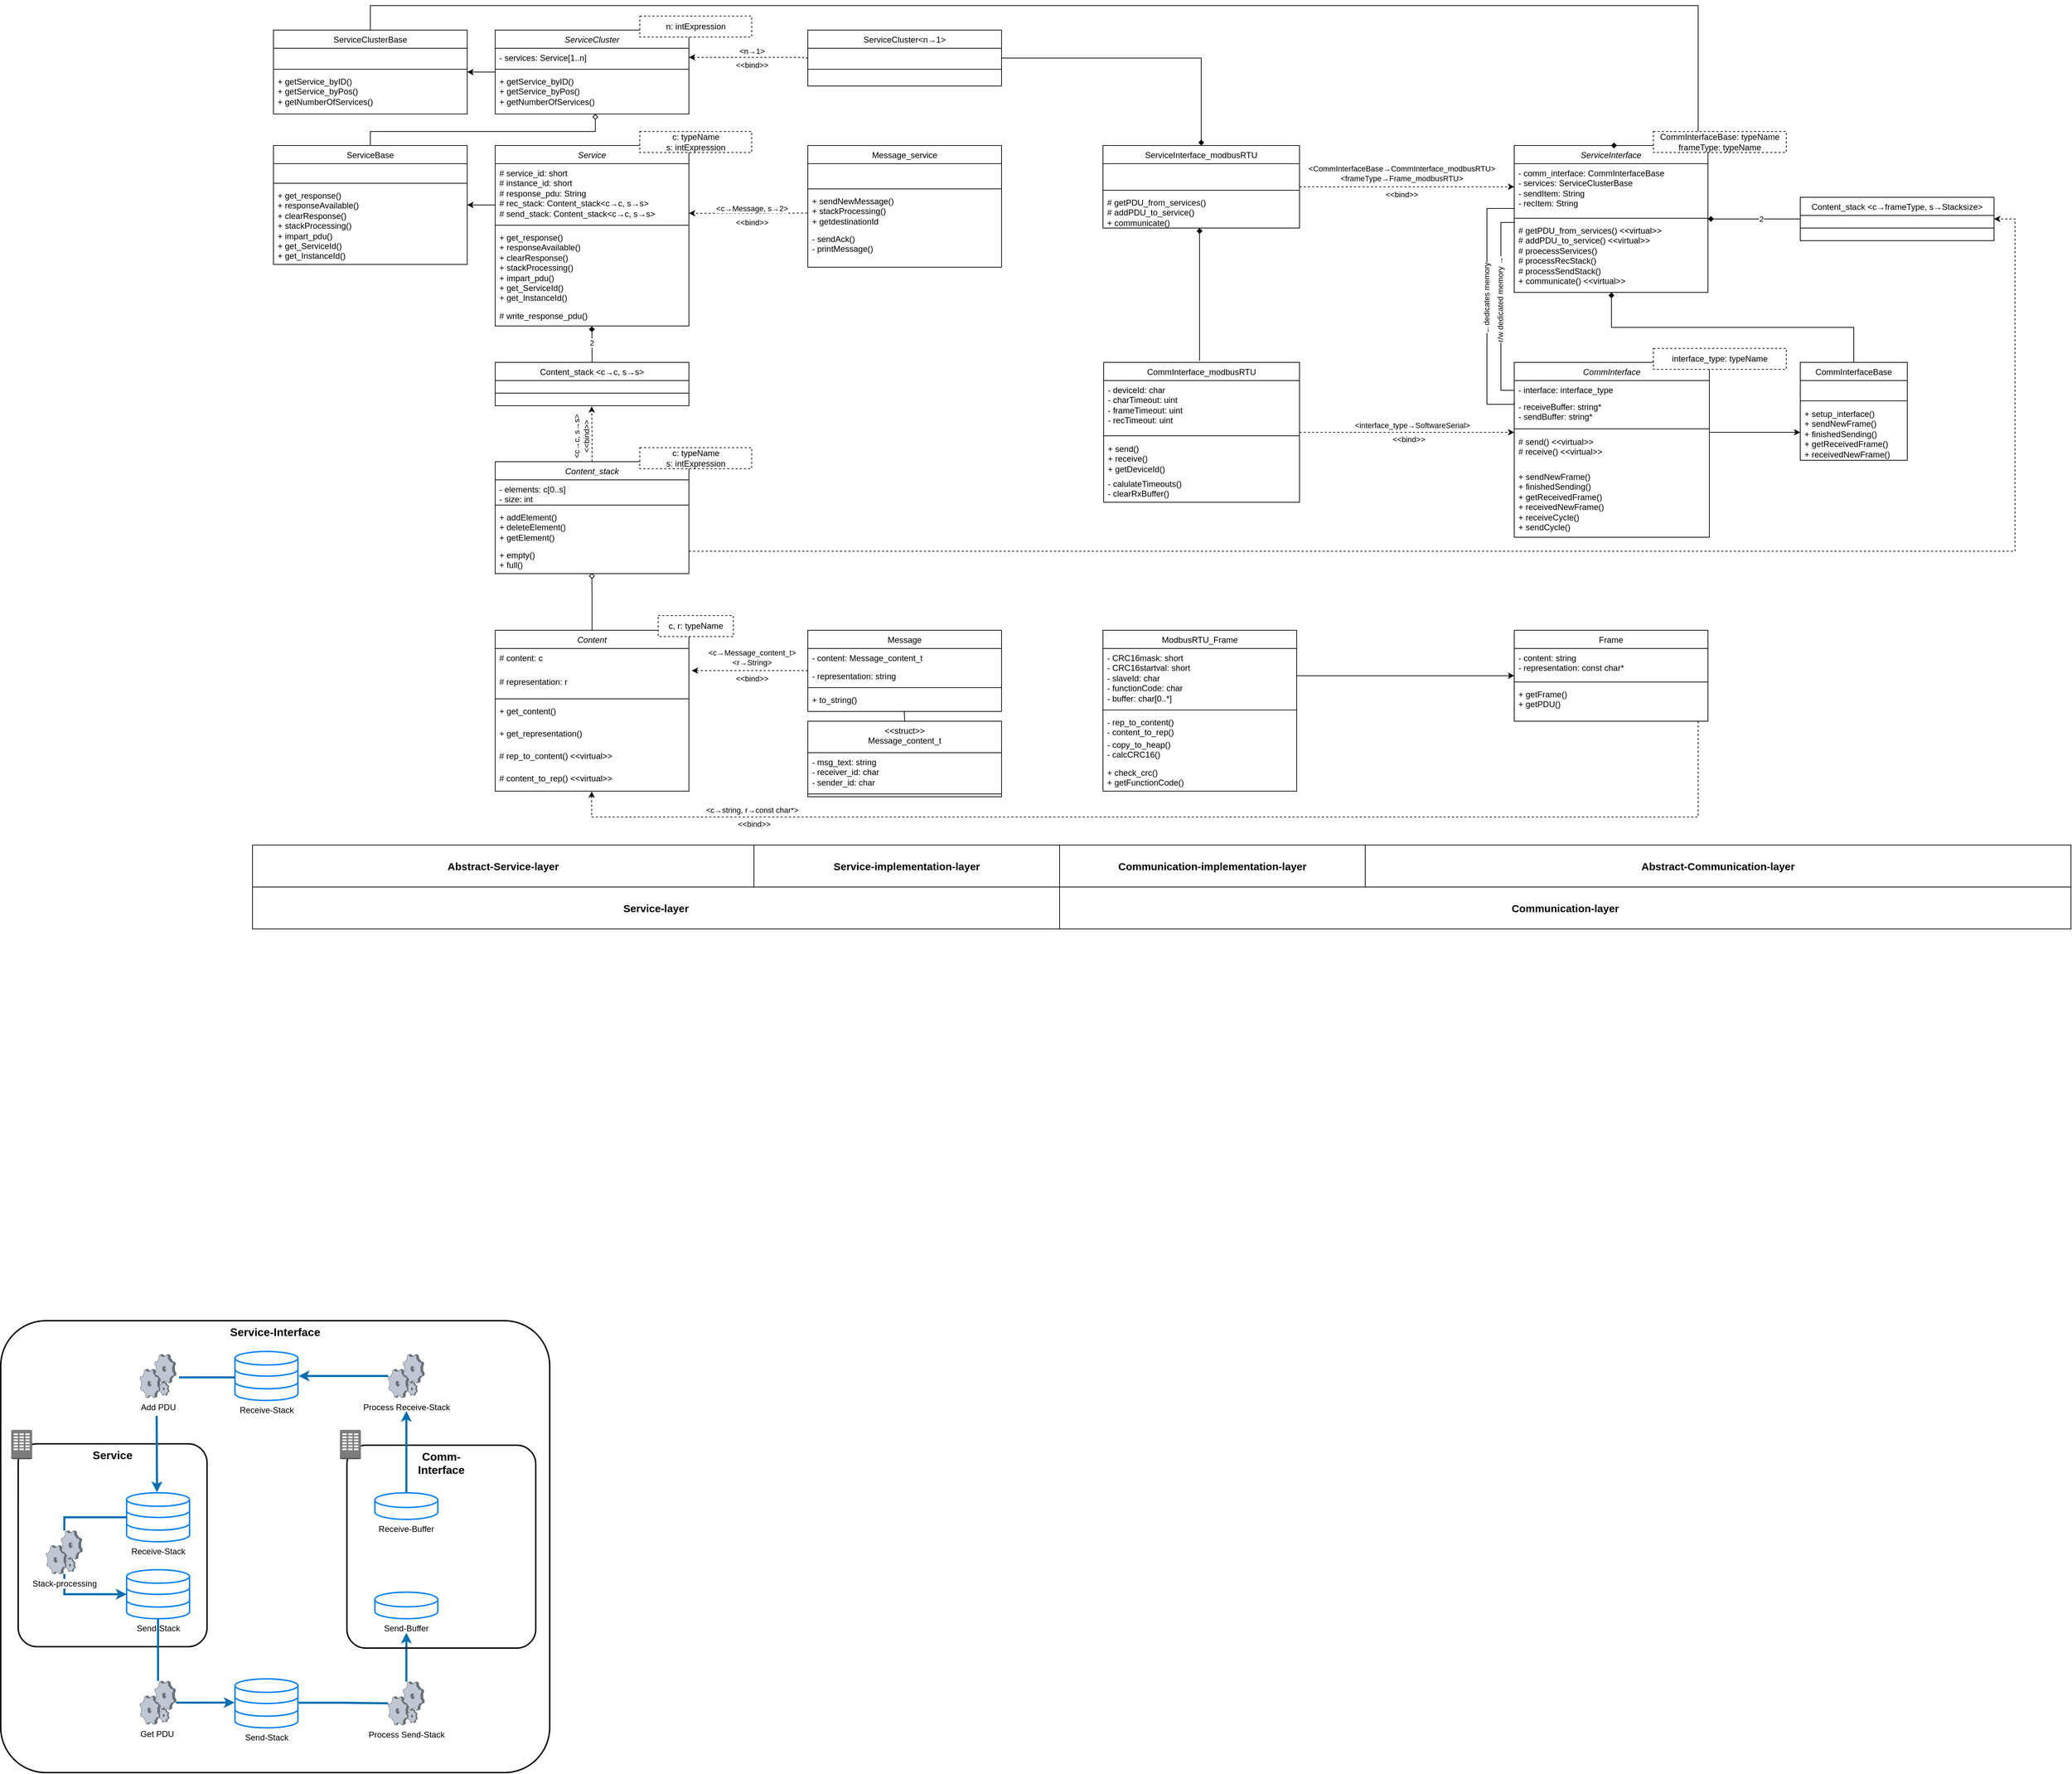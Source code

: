 <mxfile version="22.1.21" type="device">
  <diagram id="C5RBs43oDa-KdzZeNtuy" name="Page-1">
    <mxGraphModel dx="3549" dy="2591" grid="1" gridSize="10" guides="1" tooltips="1" connect="1" arrows="1" fold="1" page="1" pageScale="1" pageWidth="3300" pageHeight="4681" math="0" shadow="0">
      <root>
        <mxCell id="WIyWlLk6GJQsqaUBKTNV-0" />
        <mxCell id="WIyWlLk6GJQsqaUBKTNV-1" parent="WIyWlLk6GJQsqaUBKTNV-0" />
        <mxCell id="0T1XnAhTBll2UU8GzCWv-0" value="&lt;span style=&quot;font-weight: normal;&quot;&gt;&lt;i&gt;ServiceInterface&lt;/i&gt;&lt;/span&gt;" style="swimlane;fontStyle=1;align=center;verticalAlign=top;childLayout=stackLayout;horizontal=1;startSize=26;horizontalStack=0;resizeParent=1;resizeParentMax=0;resizeLast=0;collapsible=1;marginBottom=0;whiteSpace=wrap;html=1;" parent="WIyWlLk6GJQsqaUBKTNV-1" vertex="1">
          <mxGeometry x="2244" y="380" width="277" height="210" as="geometry" />
        </mxCell>
        <mxCell id="0T1XnAhTBll2UU8GzCWv-1" value="- comm_interface: CommInterfaceBase&lt;br&gt;- services: ServiceClusterBase&lt;br&gt;- sendItem: String&lt;br&gt;- recItem: String" style="text;strokeColor=none;fillColor=none;align=left;verticalAlign=top;spacingLeft=4;spacingRight=4;overflow=hidden;rotatable=0;points=[[0,0.5],[1,0.5]];portConstraint=eastwest;whiteSpace=wrap;html=1;" parent="0T1XnAhTBll2UU8GzCWv-0" vertex="1">
          <mxGeometry y="26" width="277" height="74" as="geometry" />
        </mxCell>
        <mxCell id="0T1XnAhTBll2UU8GzCWv-2" value="" style="line;strokeWidth=1;fillColor=none;align=left;verticalAlign=middle;spacingTop=-1;spacingLeft=3;spacingRight=3;rotatable=0;labelPosition=right;points=[];portConstraint=eastwest;strokeColor=inherit;" parent="0T1XnAhTBll2UU8GzCWv-0" vertex="1">
          <mxGeometry y="100" width="277" height="8" as="geometry" />
        </mxCell>
        <mxCell id="G1hKoWAZGQ2db2Nm5mXP-79" value="# getPDU_from_services() &amp;lt;&amp;lt;virtual&amp;gt;&amp;gt;&lt;br&gt;# addPDU_to_service() &amp;lt;&amp;lt;virtual&amp;gt;&amp;gt;&lt;br&gt;# proecessServices()&lt;br&gt;# processRecStack()&lt;br&gt;# processSendStack()&lt;br&gt;+ communicate() &amp;lt;&amp;lt;virtual&amp;gt;&amp;gt;" style="text;strokeColor=none;fillColor=none;align=left;verticalAlign=top;spacingLeft=4;spacingRight=4;overflow=hidden;rotatable=0;points=[[0,0.5],[1,0.5]];portConstraint=eastwest;whiteSpace=wrap;html=1;" parent="0T1XnAhTBll2UU8GzCWv-0" vertex="1">
          <mxGeometry y="108" width="277" height="102" as="geometry" />
        </mxCell>
        <mxCell id="hzHgPejfFqS34bl7XQJl-62" style="edgeStyle=orthogonalEdgeStyle;rounded=0;orthogonalLoop=1;jettySize=auto;html=1;dashed=1;" edge="1" parent="WIyWlLk6GJQsqaUBKTNV-1" source="0T1XnAhTBll2UU8GzCWv-19" target="G1hKoWAZGQ2db2Nm5mXP-55">
          <mxGeometry relative="1" as="geometry">
            <Array as="points">
              <mxPoint x="2203" y="790" />
              <mxPoint x="2203" y="790" />
            </Array>
          </mxGeometry>
        </mxCell>
        <mxCell id="hzHgPejfFqS34bl7XQJl-64" value="&amp;lt;interface_type→SoftwareSerial&amp;gt;" style="edgeLabel;html=1;align=center;verticalAlign=middle;resizable=0;points=[];" vertex="1" connectable="0" parent="hzHgPejfFqS34bl7XQJl-62">
          <mxGeometry x="0.139" y="3" relative="1" as="geometry">
            <mxPoint x="-14" y="-7" as="offset" />
          </mxGeometry>
        </mxCell>
        <mxCell id="0T1XnAhTBll2UU8GzCWv-19" value="&lt;span style=&quot;font-weight: normal;&quot;&gt;CommInterface_modbusRTU&lt;/span&gt;" style="swimlane;fontStyle=1;align=center;verticalAlign=top;childLayout=stackLayout;horizontal=1;startSize=26;horizontalStack=0;resizeParent=1;resizeParentMax=0;resizeLast=0;collapsible=1;marginBottom=0;whiteSpace=wrap;html=1;" parent="WIyWlLk6GJQsqaUBKTNV-1" vertex="1">
          <mxGeometry x="1657" y="690" width="280" height="200" as="geometry" />
        </mxCell>
        <mxCell id="0T1XnAhTBll2UU8GzCWv-20" value="&lt;div&gt;&lt;span style=&quot;background-color: initial;&quot;&gt;- deviceId: char&lt;/span&gt;&lt;/div&gt;&lt;div&gt;&lt;span style=&quot;background-color: initial;&quot;&gt;- charTimeout: uint&lt;/span&gt;&lt;br&gt;&lt;/div&gt;&lt;div&gt;- frameTimeout: uint&lt;/div&gt;&lt;div&gt;- recTimeout: uint&lt;/div&gt;" style="text;strokeColor=none;fillColor=none;align=left;verticalAlign=top;spacingLeft=4;spacingRight=4;overflow=hidden;rotatable=0;points=[[0,0.5],[1,0.5]];portConstraint=eastwest;whiteSpace=wrap;html=1;" parent="0T1XnAhTBll2UU8GzCWv-19" vertex="1">
          <mxGeometry y="26" width="280" height="74" as="geometry" />
        </mxCell>
        <mxCell id="0T1XnAhTBll2UU8GzCWv-21" value="" style="line;strokeWidth=1;fillColor=none;align=left;verticalAlign=middle;spacingTop=-1;spacingLeft=3;spacingRight=3;rotatable=0;labelPosition=right;points=[];portConstraint=eastwest;strokeColor=inherit;" parent="0T1XnAhTBll2UU8GzCWv-19" vertex="1">
          <mxGeometry y="100" width="280" height="10" as="geometry" />
        </mxCell>
        <mxCell id="g8rS9QN8BbAumc9vABYH-0" value="+ send()&amp;nbsp;&lt;div&gt;+ receive()&lt;br&gt;&lt;/div&gt;&lt;div&gt;+ getDeviceId()&lt;/div&gt;" style="text;strokeColor=none;fillColor=none;align=left;verticalAlign=top;spacingLeft=4;spacingRight=4;overflow=hidden;rotatable=0;points=[[0,0.5],[1,0.5]];portConstraint=eastwest;whiteSpace=wrap;html=1;" parent="0T1XnAhTBll2UU8GzCWv-19" vertex="1">
          <mxGeometry y="110" width="280" height="50" as="geometry" />
        </mxCell>
        <mxCell id="hzHgPejfFqS34bl7XQJl-67" value="- calulateTimeouts()&lt;br&gt;- clearRxBuffer()" style="text;strokeColor=none;fillColor=none;align=left;verticalAlign=top;spacingLeft=4;spacingRight=4;overflow=hidden;rotatable=0;points=[[0,0.5],[1,0.5]];portConstraint=eastwest;whiteSpace=wrap;html=1;" vertex="1" parent="0T1XnAhTBll2UU8GzCWv-19">
          <mxGeometry y="160" width="280" height="40" as="geometry" />
        </mxCell>
        <mxCell id="hzHgPejfFqS34bl7XQJl-45" style="edgeStyle=orthogonalEdgeStyle;rounded=0;orthogonalLoop=1;jettySize=auto;html=1;" edge="1" parent="WIyWlLk6GJQsqaUBKTNV-1" source="0T1XnAhTBll2UU8GzCWv-24" target="hzHgPejfFqS34bl7XQJl-40">
          <mxGeometry relative="1" as="geometry">
            <Array as="points">
              <mxPoint x="780" y="465" />
              <mxPoint x="780" y="465" />
            </Array>
          </mxGeometry>
        </mxCell>
        <mxCell id="0T1XnAhTBll2UU8GzCWv-24" value="&lt;i style=&quot;font-weight: normal;&quot;&gt;Service&lt;/i&gt;" style="swimlane;fontStyle=1;align=center;verticalAlign=top;childLayout=stackLayout;horizontal=1;startSize=26;horizontalStack=0;resizeParent=1;resizeParentMax=0;resizeLast=0;collapsible=1;marginBottom=0;whiteSpace=wrap;html=1;" parent="WIyWlLk6GJQsqaUBKTNV-1" vertex="1">
          <mxGeometry x="787" y="380" width="277" height="258" as="geometry" />
        </mxCell>
        <mxCell id="0T1XnAhTBll2UU8GzCWv-25" value="# service_id: short&amp;nbsp;&lt;br&gt;# instance_id: short&amp;nbsp;&lt;br&gt;# response_pdu: String&lt;br&gt;# rec_stack: Content_stack&amp;lt;c→c, s→s&amp;gt;&lt;br&gt;# send_stack: Content_stack&amp;lt;c→c, s→s&amp;gt;" style="text;strokeColor=none;fillColor=none;align=left;verticalAlign=top;spacingLeft=4;spacingRight=4;overflow=hidden;rotatable=0;points=[[0,0.5],[1,0.5]];portConstraint=eastwest;whiteSpace=wrap;html=1;" parent="0T1XnAhTBll2UU8GzCWv-24" vertex="1">
          <mxGeometry y="26" width="277" height="84" as="geometry" />
        </mxCell>
        <mxCell id="0T1XnAhTBll2UU8GzCWv-26" value="" style="line;strokeWidth=1;fillColor=none;align=left;verticalAlign=middle;spacingTop=-1;spacingLeft=3;spacingRight=3;rotatable=0;labelPosition=right;points=[];portConstraint=eastwest;strokeColor=inherit;" parent="0T1XnAhTBll2UU8GzCWv-24" vertex="1">
          <mxGeometry y="110" width="277" height="8" as="geometry" />
        </mxCell>
        <mxCell id="80-tXejD-YkmLtAAVGBc-15" value="+ get_response()&amp;nbsp;&lt;br&gt;+ responseAvailable()&lt;br&gt;+ clearResponse()&lt;br&gt;+ stackProcessing()&lt;br&gt;+ impart_pdu()&amp;nbsp;&amp;nbsp;&lt;br&gt;+ get_ServiceId()&lt;br&gt;+ get_InstanceId()" style="text;strokeColor=none;fillColor=none;align=left;verticalAlign=top;spacingLeft=4;spacingRight=4;overflow=hidden;rotatable=0;points=[[0,0.5],[1,0.5]];portConstraint=eastwest;whiteSpace=wrap;html=1;" parent="0T1XnAhTBll2UU8GzCWv-24" vertex="1">
          <mxGeometry y="118" width="277" height="112" as="geometry" />
        </mxCell>
        <mxCell id="hzHgPejfFqS34bl7XQJl-5" value="# write_response_pdu()" style="text;strokeColor=none;fillColor=none;align=left;verticalAlign=top;spacingLeft=4;spacingRight=4;overflow=hidden;rotatable=0;points=[[0,0.5],[1,0.5]];portConstraint=eastwest;whiteSpace=wrap;html=1;" vertex="1" parent="0T1XnAhTBll2UU8GzCWv-24">
          <mxGeometry y="230" width="277" height="28" as="geometry" />
        </mxCell>
        <mxCell id="N3_kc9GpTuYt8x-B3Z9n-35" value="" style="edgeStyle=orthogonalEdgeStyle;rounded=0;orthogonalLoop=1;jettySize=auto;html=1;entryX=1.001;entryY=0.674;entryDx=0;entryDy=0;entryPerimeter=0;endArrow=classic;endFill=1;dashed=1;" parent="WIyWlLk6GJQsqaUBKTNV-1" edge="1">
          <mxGeometry relative="1" as="geometry">
            <Array as="points" />
            <mxPoint x="1234" y="1130.66" as="sourcePoint" />
            <mxPoint x="1067.997" y="1130.656" as="targetPoint" />
          </mxGeometry>
        </mxCell>
        <mxCell id="N3_kc9GpTuYt8x-B3Z9n-0" value="&lt;span style=&quot;font-weight: 400;&quot;&gt;Message&lt;/span&gt;" style="swimlane;fontStyle=1;align=center;verticalAlign=top;childLayout=stackLayout;horizontal=1;startSize=26;horizontalStack=0;resizeParent=1;resizeParentMax=0;resizeLast=0;collapsible=1;marginBottom=0;whiteSpace=wrap;html=1;" parent="WIyWlLk6GJQsqaUBKTNV-1" vertex="1">
          <mxGeometry x="1234" y="1073" width="277" height="116" as="geometry" />
        </mxCell>
        <mxCell id="N3_kc9GpTuYt8x-B3Z9n-11" value="- content: Message_content_t" style="text;strokeColor=none;fillColor=none;align=left;verticalAlign=top;spacingLeft=4;spacingRight=4;overflow=hidden;rotatable=0;points=[[0,0.5],[1,0.5]];portConstraint=eastwest;whiteSpace=wrap;html=1;" parent="N3_kc9GpTuYt8x-B3Z9n-0" vertex="1">
          <mxGeometry y="26" width="277" height="26" as="geometry" />
        </mxCell>
        <mxCell id="3TZ6ypuchY_0NicrJu_w-3" value="- representation: string" style="text;strokeColor=none;fillColor=none;align=left;verticalAlign=top;spacingLeft=4;spacingRight=4;overflow=hidden;rotatable=0;points=[[0,0.5],[1,0.5]];portConstraint=eastwest;whiteSpace=wrap;html=1;" parent="N3_kc9GpTuYt8x-B3Z9n-0" vertex="1">
          <mxGeometry y="52" width="277" height="26" as="geometry" />
        </mxCell>
        <mxCell id="N3_kc9GpTuYt8x-B3Z9n-1" value="" style="line;strokeWidth=1;fillColor=none;align=left;verticalAlign=middle;spacingTop=-1;spacingLeft=3;spacingRight=3;rotatable=0;labelPosition=right;points=[];portConstraint=eastwest;strokeColor=inherit;" parent="N3_kc9GpTuYt8x-B3Z9n-0" vertex="1">
          <mxGeometry y="78" width="277" height="8" as="geometry" />
        </mxCell>
        <mxCell id="ZH3qLgjgDEHbAtOJyxIN-0" value="+ to_string()" style="text;strokeColor=none;fillColor=none;align=left;verticalAlign=top;spacingLeft=4;spacingRight=4;overflow=hidden;rotatable=0;points=[[0,0.5],[1,0.5]];portConstraint=eastwest;whiteSpace=wrap;html=1;" parent="N3_kc9GpTuYt8x-B3Z9n-0" vertex="1">
          <mxGeometry y="86" width="277" height="30" as="geometry" />
        </mxCell>
        <mxCell id="N3_kc9GpTuYt8x-B3Z9n-16" value="&lt;i style=&quot;font-weight: normal;&quot;&gt;Content&lt;/i&gt;" style="swimlane;fontStyle=1;align=center;verticalAlign=top;childLayout=stackLayout;horizontal=1;startSize=26;horizontalStack=0;resizeParent=1;resizeParentMax=0;resizeLast=0;collapsible=1;marginBottom=0;whiteSpace=wrap;html=1;" parent="WIyWlLk6GJQsqaUBKTNV-1" vertex="1">
          <mxGeometry x="787" y="1073" width="277" height="230" as="geometry" />
        </mxCell>
        <mxCell id="N3_kc9GpTuYt8x-B3Z9n-17" value="# content: c" style="text;strokeColor=none;fillColor=none;align=left;verticalAlign=top;spacingLeft=4;spacingRight=4;overflow=hidden;rotatable=0;points=[[0,0.5],[1,0.5]];portConstraint=eastwest;whiteSpace=wrap;html=1;" parent="N3_kc9GpTuYt8x-B3Z9n-16" vertex="1">
          <mxGeometry y="26" width="277" height="34" as="geometry" />
        </mxCell>
        <mxCell id="3TZ6ypuchY_0NicrJu_w-0" value="# representation: r" style="text;strokeColor=none;fillColor=none;align=left;verticalAlign=top;spacingLeft=4;spacingRight=4;overflow=hidden;rotatable=0;points=[[0,0.5],[1,0.5]];portConstraint=eastwest;whiteSpace=wrap;html=1;" parent="N3_kc9GpTuYt8x-B3Z9n-16" vertex="1">
          <mxGeometry y="60" width="277" height="34" as="geometry" />
        </mxCell>
        <mxCell id="N3_kc9GpTuYt8x-B3Z9n-18" value="" style="line;strokeWidth=1;fillColor=none;align=left;verticalAlign=middle;spacingTop=-1;spacingLeft=3;spacingRight=3;rotatable=0;labelPosition=right;points=[];portConstraint=eastwest;strokeColor=inherit;" parent="N3_kc9GpTuYt8x-B3Z9n-16" vertex="1">
          <mxGeometry y="94" width="277" height="8" as="geometry" />
        </mxCell>
        <mxCell id="N3_kc9GpTuYt8x-B3Z9n-23" value="+ get_content()&amp;nbsp;" style="text;strokeColor=none;fillColor=none;align=left;verticalAlign=top;spacingLeft=4;spacingRight=4;overflow=hidden;rotatable=0;points=[[0,0.5],[1,0.5]];portConstraint=eastwest;whiteSpace=wrap;html=1;" parent="N3_kc9GpTuYt8x-B3Z9n-16" vertex="1">
          <mxGeometry y="102" width="277" height="32" as="geometry" />
        </mxCell>
        <mxCell id="N3_kc9GpTuYt8x-B3Z9n-19" value="+ get_representation()&amp;nbsp;" style="text;strokeColor=none;fillColor=none;align=left;verticalAlign=top;spacingLeft=4;spacingRight=4;overflow=hidden;rotatable=0;points=[[0,0.5],[1,0.5]];portConstraint=eastwest;whiteSpace=wrap;html=1;" parent="N3_kc9GpTuYt8x-B3Z9n-16" vertex="1">
          <mxGeometry y="134" width="277" height="32" as="geometry" />
        </mxCell>
        <mxCell id="aDwjSYwR-uf44QGX8slU-0" value="# rep_to_content()&amp;nbsp;&amp;lt;&amp;lt;virtual&amp;gt;&amp;gt;" style="text;strokeColor=none;fillColor=none;align=left;verticalAlign=top;spacingLeft=4;spacingRight=4;overflow=hidden;rotatable=0;points=[[0,0.5],[1,0.5]];portConstraint=eastwest;whiteSpace=wrap;html=1;" parent="N3_kc9GpTuYt8x-B3Z9n-16" vertex="1">
          <mxGeometry y="166" width="277" height="32" as="geometry" />
        </mxCell>
        <mxCell id="3TZ6ypuchY_0NicrJu_w-1" value="# content_to_rep()&amp;nbsp;&amp;lt;&amp;lt;virtual&amp;gt;&amp;gt;" style="text;strokeColor=none;fillColor=none;align=left;verticalAlign=top;spacingLeft=4;spacingRight=4;overflow=hidden;rotatable=0;points=[[0,0.5],[1,0.5]];portConstraint=eastwest;whiteSpace=wrap;html=1;" parent="N3_kc9GpTuYt8x-B3Z9n-16" vertex="1">
          <mxGeometry y="198" width="277" height="32" as="geometry" />
        </mxCell>
        <mxCell id="ZH3qLgjgDEHbAtOJyxIN-2" value="&lt;div&gt;&lt;span style=&quot;font-weight: 400;&quot;&gt;&amp;lt;&amp;lt;struct&amp;gt;&amp;gt;&lt;/span&gt;&lt;/div&gt;&lt;span style=&quot;font-weight: 400;&quot;&gt;Message_content_t&lt;/span&gt;" style="swimlane;fontStyle=1;align=center;verticalAlign=top;childLayout=stackLayout;horizontal=1;startSize=45;horizontalStack=0;resizeParent=1;resizeParentMax=0;resizeLast=0;collapsible=1;marginBottom=0;whiteSpace=wrap;html=1;" parent="WIyWlLk6GJQsqaUBKTNV-1" vertex="1">
          <mxGeometry x="1234" y="1203" width="277" height="108" as="geometry" />
        </mxCell>
        <mxCell id="ZH3qLgjgDEHbAtOJyxIN-3" value="- msg_text: string&amp;nbsp;&lt;br&gt;- receiver_id: char&lt;br&gt;- sender_id: char" style="text;strokeColor=none;fillColor=none;align=left;verticalAlign=top;spacingLeft=4;spacingRight=4;overflow=hidden;rotatable=0;points=[[0,0.5],[1,0.5]];portConstraint=eastwest;whiteSpace=wrap;html=1;" parent="ZH3qLgjgDEHbAtOJyxIN-2" vertex="1">
          <mxGeometry y="45" width="277" height="55" as="geometry" />
        </mxCell>
        <mxCell id="ZH3qLgjgDEHbAtOJyxIN-7" value="" style="line;strokeWidth=1;fillColor=none;align=left;verticalAlign=middle;spacingTop=-1;spacingLeft=3;spacingRight=3;rotatable=0;labelPosition=right;points=[];portConstraint=eastwest;strokeColor=inherit;" parent="ZH3qLgjgDEHbAtOJyxIN-2" vertex="1">
          <mxGeometry y="100" width="277" height="8" as="geometry" />
        </mxCell>
        <mxCell id="hzHgPejfFqS34bl7XQJl-78" style="edgeStyle=orthogonalEdgeStyle;rounded=0;orthogonalLoop=1;jettySize=auto;html=1;dashed=1;" edge="1" parent="WIyWlLk6GJQsqaUBKTNV-1" source="ZH3qLgjgDEHbAtOJyxIN-25" target="hzHgPejfFqS34bl7XQJl-72">
          <mxGeometry relative="1" as="geometry">
            <Array as="points">
              <mxPoint x="2960" y="960" />
              <mxPoint x="2960" y="485" />
            </Array>
          </mxGeometry>
        </mxCell>
        <mxCell id="ZH3qLgjgDEHbAtOJyxIN-25" value="&lt;i style=&quot;font-weight: normal;&quot;&gt;Content_stack&lt;/i&gt;" style="swimlane;fontStyle=1;align=center;verticalAlign=top;childLayout=stackLayout;horizontal=1;startSize=26;horizontalStack=0;resizeParent=1;resizeParentMax=0;resizeLast=0;collapsible=1;marginBottom=0;whiteSpace=wrap;html=1;" parent="WIyWlLk6GJQsqaUBKTNV-1" vertex="1">
          <mxGeometry x="787" y="832" width="277" height="160" as="geometry" />
        </mxCell>
        <mxCell id="ZH3qLgjgDEHbAtOJyxIN-28" value="- elements: c[0..s]&lt;br&gt;- size: int" style="text;strokeColor=none;fillColor=none;align=left;verticalAlign=top;spacingLeft=4;spacingRight=4;overflow=hidden;rotatable=0;points=[[0,0.5],[1,0.5]];portConstraint=eastwest;whiteSpace=wrap;html=1;" parent="ZH3qLgjgDEHbAtOJyxIN-25" vertex="1">
          <mxGeometry y="26" width="277" height="32" as="geometry" />
        </mxCell>
        <mxCell id="ZH3qLgjgDEHbAtOJyxIN-27" value="" style="line;strokeWidth=1;fillColor=none;align=left;verticalAlign=middle;spacingTop=-1;spacingLeft=3;spacingRight=3;rotatable=0;labelPosition=right;points=[];portConstraint=eastwest;strokeColor=inherit;" parent="ZH3qLgjgDEHbAtOJyxIN-25" vertex="1">
          <mxGeometry y="58" width="277" height="8" as="geometry" />
        </mxCell>
        <mxCell id="ZH3qLgjgDEHbAtOJyxIN-29" value="+ addElement()&lt;br&gt;+ deleteElement()&lt;br&gt;+ getElement()" style="text;strokeColor=none;fillColor=none;align=left;verticalAlign=top;spacingLeft=4;spacingRight=4;overflow=hidden;rotatable=0;points=[[0,0.5],[1,0.5]];portConstraint=eastwest;whiteSpace=wrap;html=1;" parent="ZH3qLgjgDEHbAtOJyxIN-25" vertex="1">
          <mxGeometry y="66" width="277" height="54" as="geometry" />
        </mxCell>
        <mxCell id="80-tXejD-YkmLtAAVGBc-1" value="+ empty()&lt;br&gt;+ full()" style="text;strokeColor=none;fillColor=none;align=left;verticalAlign=top;spacingLeft=4;spacingRight=4;overflow=hidden;rotatable=0;points=[[0,0.5],[1,0.5]];portConstraint=eastwest;whiteSpace=wrap;html=1;" parent="ZH3qLgjgDEHbAtOJyxIN-25" vertex="1">
          <mxGeometry y="120" width="277" height="40" as="geometry" />
        </mxCell>
        <mxCell id="ZH3qLgjgDEHbAtOJyxIN-31" style="edgeStyle=orthogonalEdgeStyle;rounded=0;orthogonalLoop=1;jettySize=auto;html=1;endArrow=diamond;endFill=0;entryX=0.499;entryY=0.982;entryDx=0;entryDy=0;entryPerimeter=0;" parent="WIyWlLk6GJQsqaUBKTNV-1" source="N3_kc9GpTuYt8x-B3Z9n-16" target="80-tXejD-YkmLtAAVGBc-1" edge="1">
          <mxGeometry relative="1" as="geometry">
            <mxPoint x="892" y="1032" as="targetPoint" />
          </mxGeometry>
        </mxCell>
        <mxCell id="kIGU2jK2xSigbOruO71g-1" value="&lt;span style=&quot;font-weight: normal;&quot;&gt;Message_service&lt;/span&gt;" style="swimlane;fontStyle=1;align=center;verticalAlign=top;childLayout=stackLayout;horizontal=1;startSize=26;horizontalStack=0;resizeParent=1;resizeParentMax=0;resizeLast=0;collapsible=1;marginBottom=0;whiteSpace=wrap;html=1;" parent="WIyWlLk6GJQsqaUBKTNV-1" vertex="1">
          <mxGeometry x="1234" y="380" width="277" height="174" as="geometry" />
        </mxCell>
        <mxCell id="kIGU2jK2xSigbOruO71g-4" value="&amp;nbsp;" style="text;strokeColor=none;fillColor=none;align=left;verticalAlign=top;spacingLeft=4;spacingRight=4;overflow=hidden;rotatable=0;points=[[0,0.5],[1,0.5]];portConstraint=eastwest;whiteSpace=wrap;html=1;" parent="kIGU2jK2xSigbOruO71g-1" vertex="1">
          <mxGeometry y="26" width="277" height="32" as="geometry" />
        </mxCell>
        <mxCell id="kIGU2jK2xSigbOruO71g-5" value="" style="line;strokeWidth=1;fillColor=none;align=left;verticalAlign=middle;spacingTop=-1;spacingLeft=3;spacingRight=3;rotatable=0;labelPosition=right;points=[];portConstraint=eastwest;strokeColor=inherit;" parent="kIGU2jK2xSigbOruO71g-1" vertex="1">
          <mxGeometry y="58" width="277" height="8" as="geometry" />
        </mxCell>
        <mxCell id="dM3VB4ARdl21_GnbxhvC-1" value="+ sendNewMessage()&lt;br&gt;+ stackProcessing()&lt;br&gt;+ getdestinationId" style="text;strokeColor=none;fillColor=none;align=left;verticalAlign=top;spacingLeft=4;spacingRight=4;overflow=hidden;rotatable=0;points=[[0,0.5],[1,0.5]];portConstraint=eastwest;whiteSpace=wrap;html=1;" parent="kIGU2jK2xSigbOruO71g-1" vertex="1">
          <mxGeometry y="66" width="277" height="54" as="geometry" />
        </mxCell>
        <mxCell id="hzHgPejfFqS34bl7XQJl-13" value="- sendAck()&lt;br&gt;- printMessage()" style="text;strokeColor=none;fillColor=none;align=left;verticalAlign=top;spacingLeft=4;spacingRight=4;overflow=hidden;rotatable=0;points=[[0,0.5],[1,0.5]];portConstraint=eastwest;whiteSpace=wrap;html=1;" vertex="1" parent="kIGU2jK2xSigbOruO71g-1">
          <mxGeometry y="120" width="277" height="54" as="geometry" />
        </mxCell>
        <mxCell id="kIGU2jK2xSigbOruO71g-8" style="edgeStyle=orthogonalEdgeStyle;rounded=0;orthogonalLoop=1;jettySize=auto;html=1;entryX=1.003;entryY=0.257;entryDx=0;entryDy=0;entryPerimeter=0;dashed=1;" parent="WIyWlLk6GJQsqaUBKTNV-1" edge="1">
          <mxGeometry relative="1" as="geometry">
            <mxPoint x="1064.001" y="476.804" as="targetPoint" />
            <Array as="points" />
            <mxPoint x="1233.17" y="476.58" as="sourcePoint" />
          </mxGeometry>
        </mxCell>
        <mxCell id="G1hKoWAZGQ2db2Nm5mXP-40" value="Abstract-Service-layer" style="rounded=0;whiteSpace=wrap;html=1;fontStyle=1;fontSize=15;" parent="WIyWlLk6GJQsqaUBKTNV-1" vertex="1">
          <mxGeometry x="440" y="1380" width="717" height="60" as="geometry" />
        </mxCell>
        <mxCell id="G1hKoWAZGQ2db2Nm5mXP-42" value="Service-implementation-layer" style="rounded=0;whiteSpace=wrap;html=1;fontSize=15;fontStyle=1" parent="WIyWlLk6GJQsqaUBKTNV-1" vertex="1">
          <mxGeometry x="1157" y="1380" width="437" height="60" as="geometry" />
        </mxCell>
        <mxCell id="G1hKoWAZGQ2db2Nm5mXP-43" value="Service-layer" style="rounded=0;whiteSpace=wrap;html=1;fontSize=15;fontStyle=1" parent="WIyWlLk6GJQsqaUBKTNV-1" vertex="1">
          <mxGeometry x="440" y="1440" width="1154" height="60" as="geometry" />
        </mxCell>
        <mxCell id="hzHgPejfFqS34bl7XQJl-69" style="edgeStyle=orthogonalEdgeStyle;rounded=0;orthogonalLoop=1;jettySize=auto;html=1;dashed=1;" edge="1" parent="WIyWlLk6GJQsqaUBKTNV-1" source="G1hKoWAZGQ2db2Nm5mXP-48" target="0T1XnAhTBll2UU8GzCWv-0">
          <mxGeometry relative="1" as="geometry">
            <Array as="points">
              <mxPoint x="2203" y="439" />
              <mxPoint x="2203" y="439" />
            </Array>
          </mxGeometry>
        </mxCell>
        <mxCell id="G1hKoWAZGQ2db2Nm5mXP-48" value="&lt;span style=&quot;font-weight: normal;&quot;&gt;ServiceInterface_modbusRTU&lt;/span&gt;" style="swimlane;fontStyle=1;align=center;verticalAlign=top;childLayout=stackLayout;horizontal=1;startSize=26;horizontalStack=0;resizeParent=1;resizeParentMax=0;resizeLast=0;collapsible=1;marginBottom=0;whiteSpace=wrap;html=1;" parent="WIyWlLk6GJQsqaUBKTNV-1" vertex="1">
          <mxGeometry x="1656" y="380" width="281" height="118" as="geometry" />
        </mxCell>
        <mxCell id="G1hKoWAZGQ2db2Nm5mXP-49" value="&amp;nbsp;" style="text;strokeColor=none;fillColor=none;align=left;verticalAlign=top;spacingLeft=4;spacingRight=4;overflow=hidden;rotatable=0;points=[[0,0.5],[1,0.5]];portConstraint=eastwest;whiteSpace=wrap;html=1;" parent="G1hKoWAZGQ2db2Nm5mXP-48" vertex="1">
          <mxGeometry y="26" width="281" height="34" as="geometry" />
        </mxCell>
        <mxCell id="G1hKoWAZGQ2db2Nm5mXP-50" value="" style="line;strokeWidth=1;fillColor=none;align=left;verticalAlign=middle;spacingTop=-1;spacingLeft=3;spacingRight=3;rotatable=0;labelPosition=right;points=[];portConstraint=eastwest;strokeColor=inherit;" parent="G1hKoWAZGQ2db2Nm5mXP-48" vertex="1">
          <mxGeometry y="60" width="281" height="8" as="geometry" />
        </mxCell>
        <mxCell id="_srvy54F7dkZH8JNRXzy-0" value="# getPDU_from_services()&lt;br&gt;# addPDU_to_service()&amp;nbsp;&lt;br&gt;+ communicate()&amp;nbsp;" style="text;strokeColor=none;fillColor=none;align=left;verticalAlign=top;spacingLeft=4;spacingRight=4;overflow=hidden;rotatable=0;points=[[0,0.5],[1,0.5]];portConstraint=eastwest;whiteSpace=wrap;html=1;" parent="G1hKoWAZGQ2db2Nm5mXP-48" vertex="1">
          <mxGeometry y="68" width="281" height="50" as="geometry" />
        </mxCell>
        <mxCell id="hzHgPejfFqS34bl7XQJl-61" style="edgeStyle=orthogonalEdgeStyle;rounded=0;orthogonalLoop=1;jettySize=auto;html=1;" edge="1" parent="WIyWlLk6GJQsqaUBKTNV-1" source="G1hKoWAZGQ2db2Nm5mXP-55" target="hzHgPejfFqS34bl7XQJl-54">
          <mxGeometry relative="1" as="geometry">
            <Array as="points">
              <mxPoint x="2593" y="790" />
              <mxPoint x="2593" y="790" />
            </Array>
          </mxGeometry>
        </mxCell>
        <mxCell id="G1hKoWAZGQ2db2Nm5mXP-55" value="&lt;span style=&quot;font-weight: 400;&quot;&gt;&lt;i&gt;CommInterface&lt;/i&gt;&lt;/span&gt;" style="swimlane;fontStyle=1;align=center;verticalAlign=top;childLayout=stackLayout;horizontal=1;startSize=26;horizontalStack=0;resizeParent=1;resizeParentMax=0;resizeLast=0;collapsible=1;marginBottom=0;whiteSpace=wrap;html=1;" parent="WIyWlLk6GJQsqaUBKTNV-1" vertex="1">
          <mxGeometry x="2244" y="690" width="279" height="250" as="geometry" />
        </mxCell>
        <mxCell id="G1hKoWAZGQ2db2Nm5mXP-56" value="&lt;div&gt;&lt;span style=&quot;background-color: initial;&quot;&gt;- interface: interface_type&lt;/span&gt;&lt;br&gt;&lt;/div&gt;" style="text;strokeColor=none;fillColor=none;align=left;verticalAlign=top;spacingLeft=4;spacingRight=4;overflow=hidden;rotatable=0;points=[[0,0.5],[1,0.5]];portConstraint=eastwest;whiteSpace=wrap;html=1;" parent="G1hKoWAZGQ2db2Nm5mXP-55" vertex="1">
          <mxGeometry y="26" width="279" height="24" as="geometry" />
        </mxCell>
        <mxCell id="G1hKoWAZGQ2db2Nm5mXP-64" value="&lt;div&gt;&lt;span style=&quot;background-color: initial;&quot;&gt;- receiveBuffer: string*&lt;/span&gt;&lt;br&gt;&lt;/div&gt;&lt;div&gt;&lt;div&gt;- sendBuffer: string*&lt;/div&gt;&lt;/div&gt;" style="text;strokeColor=none;fillColor=none;align=left;verticalAlign=top;spacingLeft=4;spacingRight=4;overflow=hidden;rotatable=0;points=[[0,0.5],[1,0.5]];portConstraint=eastwest;whiteSpace=wrap;html=1;" parent="G1hKoWAZGQ2db2Nm5mXP-55" vertex="1">
          <mxGeometry y="50" width="279" height="40" as="geometry" />
        </mxCell>
        <mxCell id="G1hKoWAZGQ2db2Nm5mXP-57" value="" style="line;strokeWidth=1;fillColor=none;align=left;verticalAlign=middle;spacingTop=-1;spacingLeft=3;spacingRight=3;rotatable=0;labelPosition=right;points=[];portConstraint=eastwest;strokeColor=inherit;" parent="G1hKoWAZGQ2db2Nm5mXP-55" vertex="1">
          <mxGeometry y="90" width="279" height="10" as="geometry" />
        </mxCell>
        <mxCell id="G1hKoWAZGQ2db2Nm5mXP-61" value="# send() &amp;lt;&amp;lt;virtual&amp;gt;&amp;gt;&lt;div&gt;# receive() &amp;lt;&amp;lt;virtual&amp;gt;&amp;gt;&lt;/div&gt;" style="text;strokeColor=none;fillColor=none;align=left;verticalAlign=top;spacingLeft=4;spacingRight=4;overflow=hidden;rotatable=0;points=[[0,0.5],[1,0.5]];portConstraint=eastwest;whiteSpace=wrap;html=1;" parent="G1hKoWAZGQ2db2Nm5mXP-55" vertex="1">
          <mxGeometry y="100" width="279" height="50" as="geometry" />
        </mxCell>
        <mxCell id="kE5n4X_mAe2XZxN9olAk-2" value="+&amp;nbsp;sendNewFrame()&lt;br&gt;+&amp;nbsp;finishedSending()&lt;br&gt;+&amp;nbsp;getReceivedFrame()&lt;br&gt;+ receivedNewFrame()&lt;br&gt;+&amp;nbsp;receiveCycle()&lt;br&gt;+ sendCycle()" style="text;strokeColor=none;fillColor=none;align=left;verticalAlign=top;spacingLeft=4;spacingRight=4;overflow=hidden;rotatable=0;points=[[0,0.5],[1,0.5]];portConstraint=eastwest;whiteSpace=wrap;html=1;" parent="G1hKoWAZGQ2db2Nm5mXP-55" vertex="1">
          <mxGeometry y="150" width="279" height="100" as="geometry" />
        </mxCell>
        <mxCell id="hzHgPejfFqS34bl7XQJl-39" value="" style="edgeStyle=orthogonalEdgeStyle;rounded=0;orthogonalLoop=1;jettySize=auto;html=1;entryX=1;entryY=0.5;entryDx=0;entryDy=0;" edge="1" parent="WIyWlLk6GJQsqaUBKTNV-1" source="G1hKoWAZGQ2db2Nm5mXP-85" target="hzHgPejfFqS34bl7XQJl-32">
          <mxGeometry relative="1" as="geometry" />
        </mxCell>
        <mxCell id="G1hKoWAZGQ2db2Nm5mXP-85" value="&lt;span style=&quot;font-weight: 400;&quot;&gt;&lt;i&gt;ServiceCluster&lt;/i&gt;&lt;/span&gt;" style="swimlane;fontStyle=1;align=center;verticalAlign=top;childLayout=stackLayout;horizontal=1;startSize=26;horizontalStack=0;resizeParent=1;resizeParentMax=0;resizeLast=0;collapsible=1;marginBottom=0;whiteSpace=wrap;html=1;" parent="WIyWlLk6GJQsqaUBKTNV-1" vertex="1">
          <mxGeometry x="787" y="215" width="277" height="120" as="geometry" />
        </mxCell>
        <mxCell id="G1hKoWAZGQ2db2Nm5mXP-86" value="- services: Service[1..n]" style="text;strokeColor=none;fillColor=none;align=left;verticalAlign=top;spacingLeft=4;spacingRight=4;overflow=hidden;rotatable=0;points=[[0,0.5],[1,0.5]];portConstraint=eastwest;whiteSpace=wrap;html=1;" parent="G1hKoWAZGQ2db2Nm5mXP-85" vertex="1">
          <mxGeometry y="26" width="277" height="26" as="geometry" />
        </mxCell>
        <mxCell id="G1hKoWAZGQ2db2Nm5mXP-87" value="" style="line;strokeWidth=1;fillColor=none;align=left;verticalAlign=middle;spacingTop=-1;spacingLeft=3;spacingRight=3;rotatable=0;labelPosition=right;points=[];portConstraint=eastwest;strokeColor=inherit;" parent="G1hKoWAZGQ2db2Nm5mXP-85" vertex="1">
          <mxGeometry y="52" width="277" height="8" as="geometry" />
        </mxCell>
        <mxCell id="G1hKoWAZGQ2db2Nm5mXP-88" value="+ getService_byID()&lt;br&gt;+ getService_byPos()&lt;br&gt;+ getNumberOfServices()" style="text;strokeColor=none;fillColor=none;align=left;verticalAlign=top;spacingLeft=4;spacingRight=4;overflow=hidden;rotatable=0;points=[[0,0.5],[1,0.5]];portConstraint=eastwest;whiteSpace=wrap;html=1;" parent="G1hKoWAZGQ2db2Nm5mXP-85" vertex="1">
          <mxGeometry y="60" width="277" height="60" as="geometry" />
        </mxCell>
        <mxCell id="G1hKoWAZGQ2db2Nm5mXP-90" style="edgeStyle=orthogonalEdgeStyle;rounded=0;orthogonalLoop=1;jettySize=auto;html=1;endArrow=diamond;endFill=0;exitX=0.5;exitY=0;exitDx=0;exitDy=0;entryX=0.517;entryY=0.998;entryDx=0;entryDy=0;entryPerimeter=0;" parent="WIyWlLk6GJQsqaUBKTNV-1" source="hzHgPejfFqS34bl7XQJl-40" target="G1hKoWAZGQ2db2Nm5mXP-88" edge="1">
          <mxGeometry relative="1" as="geometry">
            <mxPoint x="930" y="350" as="targetPoint" />
            <Array as="points">
              <mxPoint x="608" y="360" />
              <mxPoint x="930" y="360" />
            </Array>
          </mxGeometry>
        </mxCell>
        <mxCell id="Gjm00CQVZoSc_tD7SDoh-1" value="&lt;span style=&quot;font-weight: 400;&quot;&gt;Frame&lt;/span&gt;" style="swimlane;fontStyle=1;align=center;verticalAlign=top;childLayout=stackLayout;horizontal=1;startSize=26;horizontalStack=0;resizeParent=1;resizeParentMax=0;resizeLast=0;collapsible=1;marginBottom=0;whiteSpace=wrap;html=1;" parent="WIyWlLk6GJQsqaUBKTNV-1" vertex="1">
          <mxGeometry x="2244" y="1073" width="277" height="130" as="geometry" />
        </mxCell>
        <mxCell id="Gjm00CQVZoSc_tD7SDoh-25" value="- content: string&lt;br&gt;- representation: const char*" style="text;strokeColor=none;fillColor=none;align=left;verticalAlign=top;spacingLeft=4;spacingRight=4;overflow=hidden;rotatable=0;points=[[0,0.5],[1,0.5]];portConstraint=eastwest;whiteSpace=wrap;html=1;" parent="Gjm00CQVZoSc_tD7SDoh-1" vertex="1">
          <mxGeometry y="26" width="277" height="44" as="geometry" />
        </mxCell>
        <mxCell id="Gjm00CQVZoSc_tD7SDoh-3" value="" style="line;strokeWidth=1;fillColor=none;align=left;verticalAlign=middle;spacingTop=-1;spacingLeft=3;spacingRight=3;rotatable=0;labelPosition=right;points=[];portConstraint=eastwest;strokeColor=inherit;" parent="Gjm00CQVZoSc_tD7SDoh-1" vertex="1">
          <mxGeometry y="70" width="277" height="8" as="geometry" />
        </mxCell>
        <mxCell id="Gjm00CQVZoSc_tD7SDoh-28" value="+ getFrame()&amp;nbsp;&lt;br&gt;+ getPDU()&amp;nbsp;" style="text;strokeColor=none;fillColor=none;align=left;verticalAlign=top;spacingLeft=4;spacingRight=4;overflow=hidden;rotatable=0;points=[[0,0.5],[1,0.5]];portConstraint=eastwest;whiteSpace=wrap;html=1;" parent="Gjm00CQVZoSc_tD7SDoh-1" vertex="1">
          <mxGeometry y="78" width="277" height="52" as="geometry" />
        </mxCell>
        <mxCell id="hzHgPejfFqS34bl7XQJl-46" style="edgeStyle=orthogonalEdgeStyle;rounded=0;orthogonalLoop=1;jettySize=auto;html=1;" edge="1" parent="WIyWlLk6GJQsqaUBKTNV-1" source="Gjm00CQVZoSc_tD7SDoh-10" target="Gjm00CQVZoSc_tD7SDoh-1">
          <mxGeometry relative="1" as="geometry">
            <Array as="points">
              <mxPoint x="2133" y="1138" />
              <mxPoint x="2133" y="1138" />
            </Array>
          </mxGeometry>
        </mxCell>
        <mxCell id="Gjm00CQVZoSc_tD7SDoh-10" value="&lt;span style=&quot;font-weight: 400;&quot;&gt;ModbusRTU_Frame&lt;/span&gt;" style="swimlane;fontStyle=1;align=center;verticalAlign=top;childLayout=stackLayout;horizontal=1;startSize=26;horizontalStack=0;resizeParent=1;resizeParentMax=0;resizeLast=0;collapsible=1;marginBottom=0;whiteSpace=wrap;html=1;" parent="WIyWlLk6GJQsqaUBKTNV-1" vertex="1">
          <mxGeometry x="1656" y="1073" width="277" height="230" as="geometry" />
        </mxCell>
        <mxCell id="Gjm00CQVZoSc_tD7SDoh-29" value="- CRC16mask: short&lt;div&gt;- CRC16startval: short&lt;/div&gt;&lt;div&gt;- slaveId: char&amp;nbsp;&lt;/div&gt;&lt;div&gt;- functionCode: char&lt;/div&gt;&lt;div&gt;- buffer: char[0..*]&lt;/div&gt;" style="text;strokeColor=none;fillColor=none;align=left;verticalAlign=top;spacingLeft=4;spacingRight=4;overflow=hidden;rotatable=0;points=[[0,0.5],[1,0.5]];portConstraint=eastwest;whiteSpace=wrap;html=1;" parent="Gjm00CQVZoSc_tD7SDoh-10" vertex="1">
          <mxGeometry y="26" width="277" height="84" as="geometry" />
        </mxCell>
        <mxCell id="Gjm00CQVZoSc_tD7SDoh-12" value="" style="line;strokeWidth=1;fillColor=none;align=left;verticalAlign=middle;spacingTop=-1;spacingLeft=3;spacingRight=3;rotatable=0;labelPosition=right;points=[];portConstraint=eastwest;strokeColor=inherit;" parent="Gjm00CQVZoSc_tD7SDoh-10" vertex="1">
          <mxGeometry y="110" width="277" height="8" as="geometry" />
        </mxCell>
        <mxCell id="096EToznmI21Gf2s3Fc4-4" value="- rep_to_content()&amp;nbsp;&lt;br&gt;- content_to_rep()&amp;nbsp;" style="text;strokeColor=none;fillColor=none;align=left;verticalAlign=top;spacingLeft=4;spacingRight=4;overflow=hidden;rotatable=0;points=[[0,0.5],[1,0.5]];portConstraint=eastwest;whiteSpace=wrap;html=1;" parent="Gjm00CQVZoSc_tD7SDoh-10" vertex="1">
          <mxGeometry y="118" width="277" height="32" as="geometry" />
        </mxCell>
        <mxCell id="rjlbXJyvIOyErMJ56bfL-0" value="- copy_to_heap()&lt;br&gt;- calcCRC16()" style="text;strokeColor=none;fillColor=none;align=left;verticalAlign=top;spacingLeft=4;spacingRight=4;overflow=hidden;rotatable=0;points=[[0,0.5],[1,0.5]];portConstraint=eastwest;whiteSpace=wrap;html=1;" parent="Gjm00CQVZoSc_tD7SDoh-10" vertex="1">
          <mxGeometry y="150" width="277" height="40" as="geometry" />
        </mxCell>
        <mxCell id="Gjm00CQVZoSc_tD7SDoh-26" value="&lt;span style=&quot;background-color: initial;&quot;&gt;+ check_crc()&lt;/span&gt;&lt;br&gt;&lt;div&gt;&lt;span style=&quot;background-color: initial;&quot;&gt;+ getFunctionCode()&lt;/span&gt;&lt;/div&gt;" style="text;strokeColor=none;fillColor=none;align=left;verticalAlign=top;spacingLeft=4;spacingRight=4;overflow=hidden;rotatable=0;points=[[0,0.5],[1,0.5]];portConstraint=eastwest;whiteSpace=wrap;html=1;" parent="Gjm00CQVZoSc_tD7SDoh-10" vertex="1">
          <mxGeometry y="190" width="277" height="40" as="geometry" />
        </mxCell>
        <mxCell id="4FbRM16XQ2Hl6RiJ3gkA-0" style="edgeStyle=orthogonalEdgeStyle;rounded=0;orthogonalLoop=1;jettySize=auto;html=1;endArrow=diamond;endFill=1;" parent="WIyWlLk6GJQsqaUBKTNV-1" edge="1">
          <mxGeometry relative="1" as="geometry">
            <mxPoint x="1794.125" y="688" as="sourcePoint" />
            <mxPoint x="1794.12" y="498" as="targetPoint" />
          </mxGeometry>
        </mxCell>
        <mxCell id="kE5n4X_mAe2XZxN9olAk-3" style="edgeStyle=orthogonalEdgeStyle;rounded=0;orthogonalLoop=1;jettySize=auto;html=1;endArrow=none;endFill=0;" parent="WIyWlLk6GJQsqaUBKTNV-1" source="G1hKoWAZGQ2db2Nm5mXP-56" edge="1">
          <mxGeometry relative="1" as="geometry">
            <Array as="points">
              <mxPoint x="2225" y="730" />
              <mxPoint x="2225" y="490" />
              <mxPoint x="2244" y="490" />
            </Array>
            <mxPoint x="2245" y="490" as="targetPoint" />
          </mxGeometry>
        </mxCell>
        <mxCell id="kE5n4X_mAe2XZxN9olAk-4" value="r/w dedicated memory →" style="edgeLabel;html=1;align=center;verticalAlign=middle;resizable=0;points=[];rotation=-90;" parent="kE5n4X_mAe2XZxN9olAk-3" vertex="1" connectable="0">
          <mxGeometry x="-0.065" y="1" relative="1" as="geometry">
            <mxPoint y="-18" as="offset" />
          </mxGeometry>
        </mxCell>
        <mxCell id="kE5n4X_mAe2XZxN9olAk-5" style="edgeStyle=orthogonalEdgeStyle;rounded=0;orthogonalLoop=1;jettySize=auto;html=1;entryX=0;entryY=0.5;entryDx=0;entryDy=0;endArrow=none;endFill=0;exitX=0.001;exitY=0.166;exitDx=0;exitDy=0;exitPerimeter=0;" parent="WIyWlLk6GJQsqaUBKTNV-1" source="G1hKoWAZGQ2db2Nm5mXP-64" target="G1hKoWAZGQ2db2Nm5mXP-79" edge="1">
          <mxGeometry relative="1" as="geometry">
            <mxPoint x="2213.98" y="738" as="sourcePoint" />
            <mxPoint x="2244" y="518.564" as="targetPoint" />
            <Array as="points">
              <mxPoint x="2205" y="750" />
              <mxPoint x="2205" y="470" />
              <mxPoint x="2244" y="470" />
            </Array>
          </mxGeometry>
        </mxCell>
        <mxCell id="kE5n4X_mAe2XZxN9olAk-6" value="←dedicates memory" style="edgeLabel;html=1;align=center;verticalAlign=middle;resizable=0;points=[];rotation=-90;" parent="kE5n4X_mAe2XZxN9olAk-5" vertex="1" connectable="0">
          <mxGeometry x="-0.065" y="1" relative="1" as="geometry">
            <mxPoint y="7" as="offset" />
          </mxGeometry>
        </mxCell>
        <mxCell id="XsI67npnE90Sfy574JnK-0" value="" style="group" parent="WIyWlLk6GJQsqaUBKTNV-1" vertex="1" connectable="0">
          <mxGeometry x="80" y="2060" width="785" height="646" as="geometry" />
        </mxCell>
        <mxCell id="NKip5dnvcEBVoyFKCRNd-9" value="Service-Interface" style="rounded=1;arcSize=10;dashed=0;fillColor=none;gradientColor=none;strokeWidth=2;verticalAlign=top;fontStyle=1;fontSize=16;" parent="XsI67npnE90Sfy574JnK-0" vertex="1">
          <mxGeometry width="785" height="646" as="geometry" />
        </mxCell>
        <mxCell id="NKip5dnvcEBVoyFKCRNd-29" style="edgeStyle=orthogonalEdgeStyle;rounded=0;orthogonalLoop=1;jettySize=auto;html=1;fontSize=16;spacing=12;spacingTop=4;strokeWidth=3;fillColor=#1ba1e2;strokeColor=#006EAF;" parent="XsI67npnE90Sfy574JnK-0" source="NKip5dnvcEBVoyFKCRNd-24" edge="1">
          <mxGeometry relative="1" as="geometry">
            <mxPoint x="625" y="506" as="sourcePoint" />
            <mxPoint x="580" y="446" as="targetPoint" />
            <Array as="points" />
          </mxGeometry>
        </mxCell>
        <mxCell id="NKip5dnvcEBVoyFKCRNd-2" value="Service" style="rounded=1;arcSize=10;dashed=0;fillColor=none;gradientColor=none;strokeWidth=2;verticalAlign=top;fontStyle=1;fontSize=16;" parent="XsI67npnE90Sfy574JnK-0" vertex="1">
          <mxGeometry x="25" y="176" width="270" height="290" as="geometry" />
        </mxCell>
        <mxCell id="NKip5dnvcEBVoyFKCRNd-0" value="&lt;span style=&quot;&quot;&gt;Send-Stack&lt;/span&gt;" style="html=1;verticalLabelPosition=bottom;align=center;labelBackgroundColor=default;verticalAlign=top;strokeWidth=2;strokeColor=#0080F0;shadow=0;dashed=0;shape=mxgraph.ios7.icons.data;labelPosition=center;" parent="XsI67npnE90Sfy574JnK-0" vertex="1">
          <mxGeometry x="180" y="356" width="90" height="70" as="geometry" />
        </mxCell>
        <mxCell id="NKip5dnvcEBVoyFKCRNd-1" value="&lt;span style=&quot;&quot;&gt;Receive-Stack&lt;/span&gt;" style="html=1;verticalLabelPosition=bottom;align=center;labelBackgroundColor=none;verticalAlign=top;strokeWidth=2;strokeColor=#0080F0;shadow=0;dashed=0;shape=mxgraph.ios7.icons.data;" parent="XsI67npnE90Sfy574JnK-0" vertex="1">
          <mxGeometry x="180" y="246" width="90" height="70" as="geometry" />
        </mxCell>
        <mxCell id="NKip5dnvcEBVoyFKCRNd-3" value="" style="dashed=0;html=1;shape=mxgraph.aws3.corporate_data_center;fillColor=#7D7C7C;gradientColor=none;dashed=0;" parent="XsI67npnE90Sfy574JnK-0" vertex="1">
          <mxGeometry x="15" y="156" width="30" height="42" as="geometry" />
        </mxCell>
        <mxCell id="NKip5dnvcEBVoyFKCRNd-8" style="edgeStyle=orthogonalEdgeStyle;rounded=0;orthogonalLoop=1;jettySize=auto;html=1;fillColor=#1ba1e2;strokeColor=#006EAF;strokeWidth=3;" parent="XsI67npnE90Sfy574JnK-0" source="NKip5dnvcEBVoyFKCRNd-4" target="NKip5dnvcEBVoyFKCRNd-0" edge="1">
          <mxGeometry relative="1" as="geometry">
            <Array as="points">
              <mxPoint x="91" y="391" />
            </Array>
          </mxGeometry>
        </mxCell>
        <mxCell id="NKip5dnvcEBVoyFKCRNd-4" value="Stack-processing" style="verticalLabelPosition=bottom;sketch=0;aspect=fixed;html=1;verticalAlign=top;strokeColor=none;align=center;outlineConnect=0;shape=mxgraph.citrix.process;labelBackgroundColor=default;" parent="XsI67npnE90Sfy574JnK-0" vertex="1">
          <mxGeometry x="65" y="300" width="52" height="62" as="geometry" />
        </mxCell>
        <mxCell id="NKip5dnvcEBVoyFKCRNd-5" style="edgeStyle=orthogonalEdgeStyle;rounded=0;orthogonalLoop=1;jettySize=auto;html=1;fontSize=16;spacing=12;spacingTop=4;strokeWidth=3;fillColor=#1ba1e2;strokeColor=#006EAF;endArrow=none;endFill=0;" parent="XsI67npnE90Sfy574JnK-0" source="NKip5dnvcEBVoyFKCRNd-1" target="NKip5dnvcEBVoyFKCRNd-4" edge="1">
          <mxGeometry relative="1" as="geometry">
            <Array as="points">
              <mxPoint x="91" y="281" />
            </Array>
          </mxGeometry>
        </mxCell>
        <mxCell id="NKip5dnvcEBVoyFKCRNd-10" value="Get PDU&amp;nbsp;" style="verticalLabelPosition=bottom;sketch=0;aspect=fixed;html=1;verticalAlign=top;strokeColor=none;align=center;outlineConnect=0;shape=mxgraph.citrix.process;labelBackgroundColor=default;" parent="XsI67npnE90Sfy574JnK-0" vertex="1">
          <mxGeometry x="199" y="515" width="52" height="62" as="geometry" />
        </mxCell>
        <mxCell id="NKip5dnvcEBVoyFKCRNd-14" style="edgeStyle=orthogonalEdgeStyle;rounded=0;orthogonalLoop=1;jettySize=auto;html=1;fontSize=16;spacing=12;spacingTop=4;strokeWidth=3;fillColor=#1ba1e2;strokeColor=#006EAF;endArrow=none;endFill=0;" parent="XsI67npnE90Sfy574JnK-0" source="NKip5dnvcEBVoyFKCRNd-0" target="NKip5dnvcEBVoyFKCRNd-10" edge="1">
          <mxGeometry relative="1" as="geometry">
            <mxPoint x="325" y="456" as="sourcePoint" />
            <mxPoint x="325" y="558" as="targetPoint" />
            <Array as="points" />
          </mxGeometry>
        </mxCell>
        <mxCell id="NKip5dnvcEBVoyFKCRNd-11" value="Add PDU" style="verticalLabelPosition=bottom;sketch=0;aspect=fixed;html=1;verticalAlign=top;strokeColor=none;align=center;outlineConnect=0;shape=mxgraph.citrix.process;labelBackgroundColor=default;" parent="XsI67npnE90Sfy574JnK-0" vertex="1">
          <mxGeometry x="199" y="48" width="52" height="62" as="geometry" />
        </mxCell>
        <mxCell id="NKip5dnvcEBVoyFKCRNd-12" style="edgeStyle=orthogonalEdgeStyle;rounded=0;orthogonalLoop=1;jettySize=auto;html=1;fontSize=16;spacing=12;spacingTop=4;strokeWidth=3;fillColor=#1ba1e2;strokeColor=#006EAF;entryX=0.483;entryY=-0.01;entryDx=0;entryDy=0;entryPerimeter=0;" parent="XsI67npnE90Sfy574JnK-0" target="NKip5dnvcEBVoyFKCRNd-1" edge="1">
          <mxGeometry relative="1" as="geometry">
            <mxPoint x="223" y="136" as="sourcePoint" />
            <mxPoint x="345" y="154.5" as="targetPoint" />
            <Array as="points" />
          </mxGeometry>
        </mxCell>
        <mxCell id="NKip5dnvcEBVoyFKCRNd-15" value="&lt;span style=&quot;&quot;&gt;Receive-Stack&lt;/span&gt;" style="html=1;verticalLabelPosition=bottom;align=center;labelBackgroundColor=none;verticalAlign=top;strokeWidth=2;strokeColor=#0080F0;shadow=0;dashed=0;shape=mxgraph.ios7.icons.data;" parent="XsI67npnE90Sfy574JnK-0" vertex="1">
          <mxGeometry x="335" y="44" width="90" height="70" as="geometry" />
        </mxCell>
        <mxCell id="NKip5dnvcEBVoyFKCRNd-16" value="&lt;span style=&quot;&quot;&gt;Send-Stack&lt;/span&gt;" style="html=1;verticalLabelPosition=bottom;align=center;labelBackgroundColor=default;verticalAlign=top;strokeWidth=2;strokeColor=#0080F0;shadow=0;dashed=0;shape=mxgraph.ios7.icons.data;" parent="XsI67npnE90Sfy574JnK-0" vertex="1">
          <mxGeometry x="335" y="512" width="90" height="70" as="geometry" />
        </mxCell>
        <mxCell id="NKip5dnvcEBVoyFKCRNd-17" style="edgeStyle=orthogonalEdgeStyle;rounded=0;orthogonalLoop=1;jettySize=auto;html=1;fontSize=16;spacing=12;spacingTop=4;strokeWidth=3;fillColor=#1ba1e2;strokeColor=#006EAF;endArrow=none;endFill=0;" parent="XsI67npnE90Sfy574JnK-0" edge="1">
          <mxGeometry relative="1" as="geometry">
            <mxPoint x="335" y="81" as="sourcePoint" />
            <mxPoint x="255" y="81" as="targetPoint" />
            <Array as="points" />
          </mxGeometry>
        </mxCell>
        <mxCell id="NKip5dnvcEBVoyFKCRNd-19" style="edgeStyle=orthogonalEdgeStyle;rounded=0;orthogonalLoop=1;jettySize=auto;html=1;fontSize=16;spacing=12;spacingTop=4;strokeWidth=3;fillColor=#1ba1e2;strokeColor=#006EAF;entryX=-0.007;entryY=0.484;entryDx=0;entryDy=0;entryPerimeter=0;" parent="XsI67npnE90Sfy574JnK-0" source="NKip5dnvcEBVoyFKCRNd-10" target="NKip5dnvcEBVoyFKCRNd-16" edge="1">
          <mxGeometry relative="1" as="geometry">
            <mxPoint x="251.0" y="550.027" as="sourcePoint" />
            <mxPoint x="335" y="549.79" as="targetPoint" />
            <Array as="points" />
          </mxGeometry>
        </mxCell>
        <mxCell id="NKip5dnvcEBVoyFKCRNd-20" value="Comm-&#xa;Interface" style="rounded=1;arcSize=10;dashed=0;fillColor=none;gradientColor=none;strokeWidth=2;verticalAlign=top;fontStyle=1;fontSize=16;" parent="XsI67npnE90Sfy574JnK-0" vertex="1">
          <mxGeometry x="495" y="178" width="270" height="290" as="geometry" />
        </mxCell>
        <mxCell id="NKip5dnvcEBVoyFKCRNd-21" value="" style="dashed=0;html=1;shape=mxgraph.aws3.corporate_data_center;fillColor=#7D7C7C;gradientColor=none;dashed=0;" parent="XsI67npnE90Sfy574JnK-0" vertex="1">
          <mxGeometry x="485" y="156" width="30" height="42" as="geometry" />
        </mxCell>
        <mxCell id="NKip5dnvcEBVoyFKCRNd-22" value="Receive-Buffer" style="shape=cylinder3;whiteSpace=wrap;html=1;boundedLbl=1;backgroundOutline=1;size=10.5;fillColor=none;strokeColor=#0080F0;strokeWidth=2;verticalAlign=top;labelPosition=center;verticalLabelPosition=bottom;align=center;" parent="XsI67npnE90Sfy574JnK-0" vertex="1">
          <mxGeometry x="535" y="246" width="90" height="38" as="geometry" />
        </mxCell>
        <mxCell id="NKip5dnvcEBVoyFKCRNd-23" value="Send-Buffer" style="shape=cylinder3;whiteSpace=wrap;html=1;boundedLbl=1;backgroundOutline=1;size=10.5;fillColor=none;strokeColor=#0080F0;strokeWidth=2;verticalAlign=top;labelPosition=center;verticalLabelPosition=bottom;align=center;labelBackgroundColor=default;" parent="XsI67npnE90Sfy574JnK-0" vertex="1">
          <mxGeometry x="535" y="388" width="90" height="38" as="geometry" />
        </mxCell>
        <mxCell id="NKip5dnvcEBVoyFKCRNd-24" value="Process Send-Stack" style="verticalLabelPosition=bottom;sketch=0;aspect=fixed;html=1;verticalAlign=top;strokeColor=none;align=center;outlineConnect=0;shape=mxgraph.citrix.process;labelBackgroundColor=default;" parent="XsI67npnE90Sfy574JnK-0" vertex="1">
          <mxGeometry x="554" y="516" width="52" height="62" as="geometry" />
        </mxCell>
        <mxCell id="NKip5dnvcEBVoyFKCRNd-25" value="Process Receive-Stack" style="verticalLabelPosition=bottom;sketch=0;aspect=fixed;html=1;verticalAlign=top;strokeColor=none;align=center;outlineConnect=0;shape=mxgraph.citrix.process;labelBackgroundColor=default;" parent="XsI67npnE90Sfy574JnK-0" vertex="1">
          <mxGeometry x="554" y="48" width="52" height="62" as="geometry" />
        </mxCell>
        <mxCell id="NKip5dnvcEBVoyFKCRNd-26" style="edgeStyle=orthogonalEdgeStyle;rounded=0;orthogonalLoop=1;jettySize=auto;html=1;fontSize=16;spacing=12;spacingTop=4;strokeWidth=3;fillColor=#1ba1e2;strokeColor=#006EAF;entryX=1.011;entryY=0.5;entryDx=0;entryDy=0;entryPerimeter=0;" parent="XsI67npnE90Sfy574JnK-0" source="NKip5dnvcEBVoyFKCRNd-25" target="NKip5dnvcEBVoyFKCRNd-15" edge="1">
          <mxGeometry relative="1" as="geometry">
            <mxPoint x="505" y="78.76" as="sourcePoint" />
            <mxPoint x="425" y="78.76" as="targetPoint" />
            <Array as="points" />
          </mxGeometry>
        </mxCell>
        <mxCell id="NKip5dnvcEBVoyFKCRNd-30" style="edgeStyle=orthogonalEdgeStyle;rounded=0;orthogonalLoop=1;jettySize=auto;html=1;fontSize=16;spacing=12;spacingTop=4;strokeWidth=3;fillColor=#1ba1e2;strokeColor=#006EAF;" parent="XsI67npnE90Sfy574JnK-0" source="NKip5dnvcEBVoyFKCRNd-22" edge="1">
          <mxGeometry relative="1" as="geometry">
            <mxPoint x="575" y="222" as="sourcePoint" />
            <mxPoint x="580" y="129" as="targetPoint" />
            <Array as="points">
              <mxPoint x="580" y="132" />
            </Array>
          </mxGeometry>
        </mxCell>
        <mxCell id="NKip5dnvcEBVoyFKCRNd-28" style="edgeStyle=orthogonalEdgeStyle;rounded=0;orthogonalLoop=1;jettySize=auto;html=1;fontSize=16;spacing=12;spacingTop=4;strokeWidth=3;fillColor=#1ba1e2;strokeColor=#006EAF;exitX=1.013;exitY=0.487;exitDx=0;exitDy=0;exitPerimeter=0;endArrow=none;endFill=0;" parent="XsI67npnE90Sfy574JnK-0" source="NKip5dnvcEBVoyFKCRNd-16" target="NKip5dnvcEBVoyFKCRNd-24" edge="1">
          <mxGeometry relative="1" as="geometry">
            <mxPoint x="452" y="546.81" as="sourcePoint" />
            <mxPoint x="535" y="546.81" as="targetPoint" />
            <Array as="points" />
          </mxGeometry>
        </mxCell>
        <mxCell id="hzHgPejfFqS34bl7XQJl-0" value="c, r: typeName" style="rounded=0;whiteSpace=wrap;html=1;dashed=1;" vertex="1" parent="WIyWlLk6GJQsqaUBKTNV-1">
          <mxGeometry x="1020" y="1052" width="107.5" height="30" as="geometry" />
        </mxCell>
        <mxCell id="hzHgPejfFqS34bl7XQJl-2" value="c: typeName&lt;br&gt;s: intExpression" style="rounded=0;whiteSpace=wrap;html=1;dashed=1;" vertex="1" parent="WIyWlLk6GJQsqaUBKTNV-1">
          <mxGeometry x="993.75" y="360" width="160" height="30" as="geometry" />
        </mxCell>
        <mxCell id="hzHgPejfFqS34bl7XQJl-3" value="n: intExpression" style="rounded=0;whiteSpace=wrap;html=1;dashed=1;" vertex="1" parent="WIyWlLk6GJQsqaUBKTNV-1">
          <mxGeometry x="993.75" y="195" width="160" height="30" as="geometry" />
        </mxCell>
        <mxCell id="hzHgPejfFqS34bl7XQJl-4" value="c: typeName&lt;br&gt;s: intExpression" style="rounded=0;whiteSpace=wrap;html=1;dashed=1;" vertex="1" parent="WIyWlLk6GJQsqaUBKTNV-1">
          <mxGeometry x="993.75" y="812" width="160" height="30" as="geometry" />
        </mxCell>
        <mxCell id="hzHgPejfFqS34bl7XQJl-8" value="&amp;lt;c→Message, s→2&amp;gt;" style="edgeLabel;html=1;align=center;verticalAlign=middle;resizable=0;points=[];" vertex="1" connectable="0" parent="WIyWlLk6GJQsqaUBKTNV-1">
          <mxGeometry x="1153.753" y="470.004" as="geometry" />
        </mxCell>
        <mxCell id="hzHgPejfFqS34bl7XQJl-9" value="&amp;lt;&amp;lt;bind&amp;gt;&amp;gt;" style="edgeLabel;html=1;align=center;verticalAlign=middle;resizable=0;points=[];" vertex="1" connectable="0" parent="WIyWlLk6GJQsqaUBKTNV-1">
          <mxGeometry x="1153.751" y="490.003" as="geometry" />
        </mxCell>
        <mxCell id="hzHgPejfFqS34bl7XQJl-11" value="&amp;lt;c→Message_content_t&amp;gt;&lt;br&gt;&amp;lt;r→String&amp;gt;" style="edgeLabel;html=1;align=center;verticalAlign=middle;resizable=0;points=[];" vertex="1" connectable="0" parent="WIyWlLk6GJQsqaUBKTNV-1">
          <mxGeometry x="1153.753" y="1112.002" as="geometry" />
        </mxCell>
        <mxCell id="hzHgPejfFqS34bl7XQJl-12" value="&amp;lt;&amp;lt;bind&amp;gt;&amp;gt;" style="edgeLabel;html=1;align=center;verticalAlign=middle;resizable=0;points=[];" vertex="1" connectable="0" parent="WIyWlLk6GJQsqaUBKTNV-1">
          <mxGeometry x="1153.751" y="1142.003" as="geometry" />
        </mxCell>
        <mxCell id="hzHgPejfFqS34bl7XQJl-68" style="edgeStyle=orthogonalEdgeStyle;rounded=0;orthogonalLoop=1;jettySize=auto;html=1;endArrow=diamond;endFill=1;" edge="1" parent="WIyWlLk6GJQsqaUBKTNV-1" source="hzHgPejfFqS34bl7XQJl-14" target="G1hKoWAZGQ2db2Nm5mXP-48">
          <mxGeometry relative="1" as="geometry" />
        </mxCell>
        <mxCell id="hzHgPejfFqS34bl7XQJl-14" value="&lt;span style=&quot;font-weight: 400;&quot;&gt;ServiceCluster&amp;lt;n→1&amp;gt;&lt;/span&gt;" style="swimlane;fontStyle=1;align=center;verticalAlign=top;childLayout=stackLayout;horizontal=1;startSize=26;horizontalStack=0;resizeParent=1;resizeParentMax=0;resizeLast=0;collapsible=1;marginBottom=0;whiteSpace=wrap;html=1;" vertex="1" parent="WIyWlLk6GJQsqaUBKTNV-1">
          <mxGeometry x="1234" y="215" width="277" height="80" as="geometry" />
        </mxCell>
        <mxCell id="hzHgPejfFqS34bl7XQJl-15" value="&amp;nbsp;" style="text;strokeColor=none;fillColor=none;align=left;verticalAlign=top;spacingLeft=4;spacingRight=4;overflow=hidden;rotatable=0;points=[[0,0.5],[1,0.5]];portConstraint=eastwest;whiteSpace=wrap;html=1;" vertex="1" parent="hzHgPejfFqS34bl7XQJl-14">
          <mxGeometry y="26" width="277" height="26" as="geometry" />
        </mxCell>
        <mxCell id="hzHgPejfFqS34bl7XQJl-16" value="" style="line;strokeWidth=1;fillColor=none;align=left;verticalAlign=middle;spacingTop=-1;spacingLeft=3;spacingRight=3;rotatable=0;labelPosition=right;points=[];portConstraint=eastwest;strokeColor=inherit;" vertex="1" parent="hzHgPejfFqS34bl7XQJl-14">
          <mxGeometry y="52" width="277" height="8" as="geometry" />
        </mxCell>
        <mxCell id="hzHgPejfFqS34bl7XQJl-17" value="&amp;nbsp;" style="text;strokeColor=none;fillColor=none;align=left;verticalAlign=top;spacingLeft=4;spacingRight=4;overflow=hidden;rotatable=0;points=[[0,0.5],[1,0.5]];portConstraint=eastwest;whiteSpace=wrap;html=1;" vertex="1" parent="hzHgPejfFqS34bl7XQJl-14">
          <mxGeometry y="60" width="277" height="20" as="geometry" />
        </mxCell>
        <mxCell id="hzHgPejfFqS34bl7XQJl-18" style="edgeStyle=orthogonalEdgeStyle;rounded=0;orthogonalLoop=1;jettySize=auto;html=1;dashed=1;entryX=1;entryY=0.5;entryDx=0;entryDy=0;exitX=0;exitY=0.5;exitDx=0;exitDy=0;" edge="1" parent="WIyWlLk6GJQsqaUBKTNV-1" source="hzHgPejfFqS34bl7XQJl-14" target="G1hKoWAZGQ2db2Nm5mXP-86">
          <mxGeometry relative="1" as="geometry">
            <mxPoint x="1070" y="265" as="targetPoint" />
            <Array as="points">
              <mxPoint x="1228" y="255" />
            </Array>
            <mxPoint x="1228" y="265" as="sourcePoint" />
          </mxGeometry>
        </mxCell>
        <mxCell id="hzHgPejfFqS34bl7XQJl-19" value="&amp;lt;&amp;lt;bind&amp;gt;&amp;gt;" style="edgeLabel;html=1;align=center;verticalAlign=middle;resizable=0;points=[];" vertex="1" connectable="0" parent="WIyWlLk6GJQsqaUBKTNV-1">
          <mxGeometry x="1153.751" y="265.003" as="geometry" />
        </mxCell>
        <mxCell id="hzHgPejfFqS34bl7XQJl-20" value="&amp;lt;n→1&amp;gt;" style="edgeLabel;html=1;align=center;verticalAlign=middle;resizable=0;points=[];" vertex="1" connectable="0" parent="WIyWlLk6GJQsqaUBKTNV-1">
          <mxGeometry x="1153.753" y="245.004" as="geometry" />
        </mxCell>
        <mxCell id="hzHgPejfFqS34bl7XQJl-21" value="&lt;span style=&quot;font-weight: normal;&quot;&gt;Content_stack&amp;nbsp;&lt;/span&gt;&lt;span style=&quot;font-weight: normal;&quot;&gt;&amp;lt;c→c, s→s&amp;gt;&lt;/span&gt;" style="swimlane;fontStyle=1;align=center;verticalAlign=top;childLayout=stackLayout;horizontal=1;startSize=26;horizontalStack=0;resizeParent=1;resizeParentMax=0;resizeLast=0;collapsible=1;marginBottom=0;whiteSpace=wrap;html=1;" vertex="1" parent="WIyWlLk6GJQsqaUBKTNV-1">
          <mxGeometry x="787" y="690" width="277" height="62" as="geometry" />
        </mxCell>
        <mxCell id="hzHgPejfFqS34bl7XQJl-22" value="&amp;nbsp;" style="text;strokeColor=none;fillColor=none;align=left;verticalAlign=top;spacingLeft=4;spacingRight=4;overflow=hidden;rotatable=0;points=[[0,0.5],[1,0.5]];portConstraint=eastwest;whiteSpace=wrap;html=1;" vertex="1" parent="hzHgPejfFqS34bl7XQJl-21">
          <mxGeometry y="26" width="277" height="14" as="geometry" />
        </mxCell>
        <mxCell id="hzHgPejfFqS34bl7XQJl-23" value="" style="line;strokeWidth=1;fillColor=none;align=left;verticalAlign=middle;spacingTop=-1;spacingLeft=3;spacingRight=3;rotatable=0;labelPosition=right;points=[];portConstraint=eastwest;strokeColor=inherit;" vertex="1" parent="hzHgPejfFqS34bl7XQJl-21">
          <mxGeometry y="40" width="277" height="8" as="geometry" />
        </mxCell>
        <mxCell id="hzHgPejfFqS34bl7XQJl-24" value="&amp;nbsp;" style="text;strokeColor=none;fillColor=none;align=left;verticalAlign=top;spacingLeft=4;spacingRight=4;overflow=hidden;rotatable=0;points=[[0,0.5],[1,0.5]];portConstraint=eastwest;whiteSpace=wrap;html=1;" vertex="1" parent="hzHgPejfFqS34bl7XQJl-21">
          <mxGeometry y="48" width="277" height="14" as="geometry" />
        </mxCell>
        <mxCell id="hzHgPejfFqS34bl7XQJl-27" style="edgeStyle=orthogonalEdgeStyle;rounded=0;orthogonalLoop=1;jettySize=auto;html=1;entryX=0.499;entryY=1.018;entryDx=0;entryDy=0;entryPerimeter=0;endArrow=diamond;endFill=1;" edge="1" parent="WIyWlLk6GJQsqaUBKTNV-1" source="hzHgPejfFqS34bl7XQJl-21" target="hzHgPejfFqS34bl7XQJl-5">
          <mxGeometry relative="1" as="geometry" />
        </mxCell>
        <mxCell id="hzHgPejfFqS34bl7XQJl-28" value="2" style="edgeLabel;html=1;align=center;verticalAlign=middle;resizable=0;points=[];" vertex="1" connectable="0" parent="hzHgPejfFqS34bl7XQJl-27">
          <mxGeometry x="0.117" y="-1" relative="1" as="geometry">
            <mxPoint x="-1" as="offset" />
          </mxGeometry>
        </mxCell>
        <mxCell id="hzHgPejfFqS34bl7XQJl-29" style="edgeStyle=orthogonalEdgeStyle;rounded=0;orthogonalLoop=1;jettySize=auto;html=1;entryX=0.498;entryY=1.071;entryDx=0;entryDy=0;entryPerimeter=0;dashed=1;" edge="1" parent="WIyWlLk6GJQsqaUBKTNV-1" source="ZH3qLgjgDEHbAtOJyxIN-25" target="hzHgPejfFqS34bl7XQJl-24">
          <mxGeometry relative="1" as="geometry" />
        </mxCell>
        <mxCell id="hzHgPejfFqS34bl7XQJl-30" value="&amp;lt;c→c, s→s&amp;gt;&lt;br&gt;&amp;lt;&amp;lt;bind&amp;gt;&amp;gt;" style="edgeLabel;html=1;align=center;verticalAlign=middle;resizable=0;points=[];rotation=-90;" vertex="1" connectable="0" parent="WIyWlLk6GJQsqaUBKTNV-1">
          <mxGeometry x="910.003" y="796.004" as="geometry" />
        </mxCell>
        <mxCell id="hzHgPejfFqS34bl7XQJl-38" style="edgeStyle=orthogonalEdgeStyle;rounded=0;orthogonalLoop=1;jettySize=auto;html=1;entryX=0.5;entryY=0;entryDx=0;entryDy=0;endArrow=diamond;endFill=1;" edge="1" parent="WIyWlLk6GJQsqaUBKTNV-1" source="hzHgPejfFqS34bl7XQJl-32" target="0T1XnAhTBll2UU8GzCWv-0">
          <mxGeometry relative="1" as="geometry">
            <Array as="points">
              <mxPoint x="609" y="180" />
              <mxPoint x="2507" y="180" />
            </Array>
          </mxGeometry>
        </mxCell>
        <mxCell id="hzHgPejfFqS34bl7XQJl-32" value="&lt;span style=&quot;font-weight: 400;&quot;&gt;ServiceClusterBase&lt;/span&gt;" style="swimlane;fontStyle=1;align=center;verticalAlign=top;childLayout=stackLayout;horizontal=1;startSize=26;horizontalStack=0;resizeParent=1;resizeParentMax=0;resizeLast=0;collapsible=1;marginBottom=0;whiteSpace=wrap;html=1;" vertex="1" parent="WIyWlLk6GJQsqaUBKTNV-1">
          <mxGeometry x="470" y="215" width="277" height="120" as="geometry" />
        </mxCell>
        <mxCell id="hzHgPejfFqS34bl7XQJl-33" value="&amp;nbsp;" style="text;strokeColor=none;fillColor=none;align=left;verticalAlign=top;spacingLeft=4;spacingRight=4;overflow=hidden;rotatable=0;points=[[0,0.5],[1,0.5]];portConstraint=eastwest;whiteSpace=wrap;html=1;" vertex="1" parent="hzHgPejfFqS34bl7XQJl-32">
          <mxGeometry y="26" width="277" height="26" as="geometry" />
        </mxCell>
        <mxCell id="hzHgPejfFqS34bl7XQJl-34" value="" style="line;strokeWidth=1;fillColor=none;align=left;verticalAlign=middle;spacingTop=-1;spacingLeft=3;spacingRight=3;rotatable=0;labelPosition=right;points=[];portConstraint=eastwest;strokeColor=inherit;" vertex="1" parent="hzHgPejfFqS34bl7XQJl-32">
          <mxGeometry y="52" width="277" height="8" as="geometry" />
        </mxCell>
        <mxCell id="hzHgPejfFqS34bl7XQJl-35" value="+ getService_byID()&lt;br&gt;+ getService_byPos()&lt;br&gt;+ getNumberOfServices()" style="text;strokeColor=none;fillColor=none;align=left;verticalAlign=top;spacingLeft=4;spacingRight=4;overflow=hidden;rotatable=0;points=[[0,0.5],[1,0.5]];portConstraint=eastwest;whiteSpace=wrap;html=1;" vertex="1" parent="hzHgPejfFqS34bl7XQJl-32">
          <mxGeometry y="60" width="277" height="60" as="geometry" />
        </mxCell>
        <mxCell id="hzHgPejfFqS34bl7XQJl-40" value="&lt;span style=&quot;font-weight: normal;&quot;&gt;ServiceBase&lt;/span&gt;" style="swimlane;fontStyle=1;align=center;verticalAlign=top;childLayout=stackLayout;horizontal=1;startSize=26;horizontalStack=0;resizeParent=1;resizeParentMax=0;resizeLast=0;collapsible=1;marginBottom=0;whiteSpace=wrap;html=1;" vertex="1" parent="WIyWlLk6GJQsqaUBKTNV-1">
          <mxGeometry x="470" y="380" width="277" height="170" as="geometry" />
        </mxCell>
        <mxCell id="hzHgPejfFqS34bl7XQJl-41" value="&amp;nbsp;" style="text;strokeColor=none;fillColor=none;align=left;verticalAlign=top;spacingLeft=4;spacingRight=4;overflow=hidden;rotatable=0;points=[[0,0.5],[1,0.5]];portConstraint=eastwest;whiteSpace=wrap;html=1;" vertex="1" parent="hzHgPejfFqS34bl7XQJl-40">
          <mxGeometry y="26" width="277" height="24" as="geometry" />
        </mxCell>
        <mxCell id="hzHgPejfFqS34bl7XQJl-42" value="" style="line;strokeWidth=1;fillColor=none;align=left;verticalAlign=middle;spacingTop=-1;spacingLeft=3;spacingRight=3;rotatable=0;labelPosition=right;points=[];portConstraint=eastwest;strokeColor=inherit;" vertex="1" parent="hzHgPejfFqS34bl7XQJl-40">
          <mxGeometry y="50" width="277" height="8" as="geometry" />
        </mxCell>
        <mxCell id="hzHgPejfFqS34bl7XQJl-43" value="+ get_response()&amp;nbsp;&lt;br&gt;+ responseAvailable()&lt;br&gt;+ clearResponse()&lt;br&gt;+ stackProcessing()&lt;br&gt;+ impart_pdu()&amp;nbsp;&amp;nbsp;&lt;br&gt;+ get_ServiceId()&lt;br&gt;+ get_InstanceId()" style="text;strokeColor=none;fillColor=none;align=left;verticalAlign=top;spacingLeft=4;spacingRight=4;overflow=hidden;rotatable=0;points=[[0,0.5],[1,0.5]];portConstraint=eastwest;whiteSpace=wrap;html=1;" vertex="1" parent="hzHgPejfFqS34bl7XQJl-40">
          <mxGeometry y="58" width="277" height="112" as="geometry" />
        </mxCell>
        <mxCell id="hzHgPejfFqS34bl7XQJl-48" style="edgeStyle=orthogonalEdgeStyle;rounded=0;orthogonalLoop=1;jettySize=auto;html=1;entryX=0.498;entryY=0.998;entryDx=0;entryDy=0;entryPerimeter=0;endArrow=none;endFill=0;" edge="1" parent="WIyWlLk6GJQsqaUBKTNV-1" source="ZH3qLgjgDEHbAtOJyxIN-2" target="ZH3qLgjgDEHbAtOJyxIN-0">
          <mxGeometry relative="1" as="geometry">
            <Array as="points">
              <mxPoint x="1372" y="1202" />
              <mxPoint x="1372" y="1202" />
            </Array>
          </mxGeometry>
        </mxCell>
        <mxCell id="hzHgPejfFqS34bl7XQJl-50" style="edgeStyle=orthogonalEdgeStyle;rounded=0;orthogonalLoop=1;jettySize=auto;html=1;entryX=0.498;entryY=1.013;entryDx=0;entryDy=0;entryPerimeter=0;dashed=1;" edge="1" parent="WIyWlLk6GJQsqaUBKTNV-1" source="Gjm00CQVZoSc_tD7SDoh-1" target="3TZ6ypuchY_0NicrJu_w-1">
          <mxGeometry relative="1" as="geometry">
            <Array as="points">
              <mxPoint x="2507" y="1340" />
              <mxPoint x="925" y="1340" />
            </Array>
          </mxGeometry>
        </mxCell>
        <mxCell id="hzHgPejfFqS34bl7XQJl-51" value="&amp;lt;c→string, r→const char*&amp;gt;" style="edgeLabel;html=1;align=center;verticalAlign=middle;resizable=0;points=[];" vertex="1" connectable="0" parent="WIyWlLk6GJQsqaUBKTNV-1">
          <mxGeometry x="1153.753" y="1330.002" as="geometry" />
        </mxCell>
        <mxCell id="hzHgPejfFqS34bl7XQJl-52" value="&amp;lt;&amp;lt;bind&amp;gt;&amp;gt;" style="edgeLabel;html=1;align=center;verticalAlign=middle;resizable=0;points=[];" vertex="1" connectable="0" parent="WIyWlLk6GJQsqaUBKTNV-1">
          <mxGeometry x="1157.001" y="1350.003" as="geometry" />
        </mxCell>
        <mxCell id="hzHgPejfFqS34bl7XQJl-53" value="CommInterfaceBase: typeName&lt;br&gt;frameType: typeName" style="rounded=0;whiteSpace=wrap;html=1;dashed=1;" vertex="1" parent="WIyWlLk6GJQsqaUBKTNV-1">
          <mxGeometry x="2443" y="360" width="190" height="30" as="geometry" />
        </mxCell>
        <mxCell id="hzHgPejfFqS34bl7XQJl-60" style="edgeStyle=orthogonalEdgeStyle;rounded=0;orthogonalLoop=1;jettySize=auto;html=1;endArrow=diamond;endFill=1;" edge="1" parent="WIyWlLk6GJQsqaUBKTNV-1" source="hzHgPejfFqS34bl7XQJl-54" target="0T1XnAhTBll2UU8GzCWv-0">
          <mxGeometry relative="1" as="geometry">
            <Array as="points">
              <mxPoint x="2729" y="640" />
              <mxPoint x="2383" y="640" />
            </Array>
          </mxGeometry>
        </mxCell>
        <mxCell id="hzHgPejfFqS34bl7XQJl-54" value="&lt;span style=&quot;font-weight: 400;&quot;&gt;CommInterfaceBase&lt;/span&gt;" style="swimlane;fontStyle=1;align=center;verticalAlign=top;childLayout=stackLayout;horizontal=1;startSize=26;horizontalStack=0;resizeParent=1;resizeParentMax=0;resizeLast=0;collapsible=1;marginBottom=0;whiteSpace=wrap;html=1;" vertex="1" parent="WIyWlLk6GJQsqaUBKTNV-1">
          <mxGeometry x="2653" y="690" width="153" height="140" as="geometry" />
        </mxCell>
        <mxCell id="hzHgPejfFqS34bl7XQJl-55" value="&lt;div&gt;&amp;nbsp;&lt;/div&gt;" style="text;strokeColor=none;fillColor=none;align=left;verticalAlign=top;spacingLeft=4;spacingRight=4;overflow=hidden;rotatable=0;points=[[0,0.5],[1,0.5]];portConstraint=eastwest;whiteSpace=wrap;html=1;" vertex="1" parent="hzHgPejfFqS34bl7XQJl-54">
          <mxGeometry y="26" width="153" height="24" as="geometry" />
        </mxCell>
        <mxCell id="hzHgPejfFqS34bl7XQJl-57" value="" style="line;strokeWidth=1;fillColor=none;align=left;verticalAlign=middle;spacingTop=-1;spacingLeft=3;spacingRight=3;rotatable=0;labelPosition=right;points=[];portConstraint=eastwest;strokeColor=inherit;" vertex="1" parent="hzHgPejfFqS34bl7XQJl-54">
          <mxGeometry y="50" width="153" height="10" as="geometry" />
        </mxCell>
        <mxCell id="hzHgPejfFqS34bl7XQJl-59" value="+ setup_interface()&amp;nbsp;&lt;br&gt;+&amp;nbsp;sendNewFrame()&lt;br&gt;+&amp;nbsp;finishedSending()&lt;br&gt;+&amp;nbsp;getReceivedFrame()&lt;br&gt;+ receivedNewFrame()" style="text;strokeColor=none;fillColor=none;align=left;verticalAlign=top;spacingLeft=4;spacingRight=4;overflow=hidden;rotatable=0;points=[[0,0.5],[1,0.5]];portConstraint=eastwest;whiteSpace=wrap;html=1;" vertex="1" parent="hzHgPejfFqS34bl7XQJl-54">
          <mxGeometry y="60" width="153" height="80" as="geometry" />
        </mxCell>
        <mxCell id="hzHgPejfFqS34bl7XQJl-63" value="interface_type: typeName" style="rounded=0;whiteSpace=wrap;html=1;dashed=1;" vertex="1" parent="WIyWlLk6GJQsqaUBKTNV-1">
          <mxGeometry x="2443" y="670" width="190" height="30" as="geometry" />
        </mxCell>
        <mxCell id="hzHgPejfFqS34bl7XQJl-65" value="&amp;lt;&amp;lt;bind&amp;gt;&amp;gt;" style="edgeLabel;html=1;align=center;verticalAlign=middle;resizable=0;points=[];" vertex="1" connectable="0" parent="WIyWlLk6GJQsqaUBKTNV-1">
          <mxGeometry x="2093.002" y="800" as="geometry" />
        </mxCell>
        <mxCell id="hzHgPejfFqS34bl7XQJl-70" value="&amp;lt;CommInterfaceBase→CommInterface_modbusRTU&amp;gt;&lt;br&gt;&amp;lt;frameType→Frame_modbusRTU&amp;gt;" style="edgeLabel;html=1;align=center;verticalAlign=middle;resizable=0;points=[];" vertex="1" connectable="0" parent="WIyWlLk6GJQsqaUBKTNV-1">
          <mxGeometry x="2083" y="419.997" as="geometry" />
        </mxCell>
        <mxCell id="hzHgPejfFqS34bl7XQJl-71" value="&amp;lt;&amp;lt;bind&amp;gt;&amp;gt;" style="edgeLabel;html=1;align=center;verticalAlign=middle;resizable=0;points=[];" vertex="1" connectable="0" parent="WIyWlLk6GJQsqaUBKTNV-1">
          <mxGeometry x="2083.002" y="450" as="geometry" />
        </mxCell>
        <mxCell id="hzHgPejfFqS34bl7XQJl-76" style="edgeStyle=orthogonalEdgeStyle;rounded=0;orthogonalLoop=1;jettySize=auto;html=1;endArrow=diamond;endFill=1;" edge="1" parent="WIyWlLk6GJQsqaUBKTNV-1" source="hzHgPejfFqS34bl7XQJl-72" target="0T1XnAhTBll2UU8GzCWv-0">
          <mxGeometry relative="1" as="geometry" />
        </mxCell>
        <mxCell id="hzHgPejfFqS34bl7XQJl-77" value="2" style="edgeLabel;html=1;align=center;verticalAlign=middle;resizable=0;points=[];" vertex="1" connectable="0" parent="hzHgPejfFqS34bl7XQJl-76">
          <mxGeometry x="0.722" y="3" relative="1" as="geometry">
            <mxPoint x="57" y="-3" as="offset" />
          </mxGeometry>
        </mxCell>
        <mxCell id="hzHgPejfFqS34bl7XQJl-72" value="&lt;span style=&quot;font-weight: normal;&quot;&gt;Content_stack&amp;nbsp;&lt;/span&gt;&lt;span style=&quot;font-weight: normal;&quot;&gt;&amp;lt;c→frameType, s→Stacksize&amp;gt;&lt;/span&gt;" style="swimlane;fontStyle=1;align=center;verticalAlign=top;childLayout=stackLayout;horizontal=1;startSize=26;horizontalStack=0;resizeParent=1;resizeParentMax=0;resizeLast=0;collapsible=1;marginBottom=0;whiteSpace=wrap;html=1;" vertex="1" parent="WIyWlLk6GJQsqaUBKTNV-1">
          <mxGeometry x="2653" y="454" width="277" height="62" as="geometry" />
        </mxCell>
        <mxCell id="hzHgPejfFqS34bl7XQJl-73" value="&amp;nbsp;" style="text;strokeColor=none;fillColor=none;align=left;verticalAlign=top;spacingLeft=4;spacingRight=4;overflow=hidden;rotatable=0;points=[[0,0.5],[1,0.5]];portConstraint=eastwest;whiteSpace=wrap;html=1;" vertex="1" parent="hzHgPejfFqS34bl7XQJl-72">
          <mxGeometry y="26" width="277" height="14" as="geometry" />
        </mxCell>
        <mxCell id="hzHgPejfFqS34bl7XQJl-74" value="" style="line;strokeWidth=1;fillColor=none;align=left;verticalAlign=middle;spacingTop=-1;spacingLeft=3;spacingRight=3;rotatable=0;labelPosition=right;points=[];portConstraint=eastwest;strokeColor=inherit;" vertex="1" parent="hzHgPejfFqS34bl7XQJl-72">
          <mxGeometry y="40" width="277" height="8" as="geometry" />
        </mxCell>
        <mxCell id="hzHgPejfFqS34bl7XQJl-75" value="&amp;nbsp;" style="text;strokeColor=none;fillColor=none;align=left;verticalAlign=top;spacingLeft=4;spacingRight=4;overflow=hidden;rotatable=0;points=[[0,0.5],[1,0.5]];portConstraint=eastwest;whiteSpace=wrap;html=1;" vertex="1" parent="hzHgPejfFqS34bl7XQJl-72">
          <mxGeometry y="48" width="277" height="14" as="geometry" />
        </mxCell>
        <mxCell id="hzHgPejfFqS34bl7XQJl-79" value="Abstract-Communication-layer" style="rounded=0;whiteSpace=wrap;html=1;fontStyle=1;fontSize=15;" vertex="1" parent="WIyWlLk6GJQsqaUBKTNV-1">
          <mxGeometry x="2031" y="1380" width="1009" height="60" as="geometry" />
        </mxCell>
        <mxCell id="hzHgPejfFqS34bl7XQJl-80" value="Communication-implementation-layer" style="rounded=0;whiteSpace=wrap;html=1;fontSize=15;fontStyle=1" vertex="1" parent="WIyWlLk6GJQsqaUBKTNV-1">
          <mxGeometry x="1594" y="1380" width="437" height="60" as="geometry" />
        </mxCell>
        <mxCell id="hzHgPejfFqS34bl7XQJl-81" value="Communication-layer" style="rounded=0;whiteSpace=wrap;html=1;fontSize=15;fontStyle=1" vertex="1" parent="WIyWlLk6GJQsqaUBKTNV-1">
          <mxGeometry x="1594" y="1440" width="1446" height="60" as="geometry" />
        </mxCell>
      </root>
    </mxGraphModel>
  </diagram>
</mxfile>
